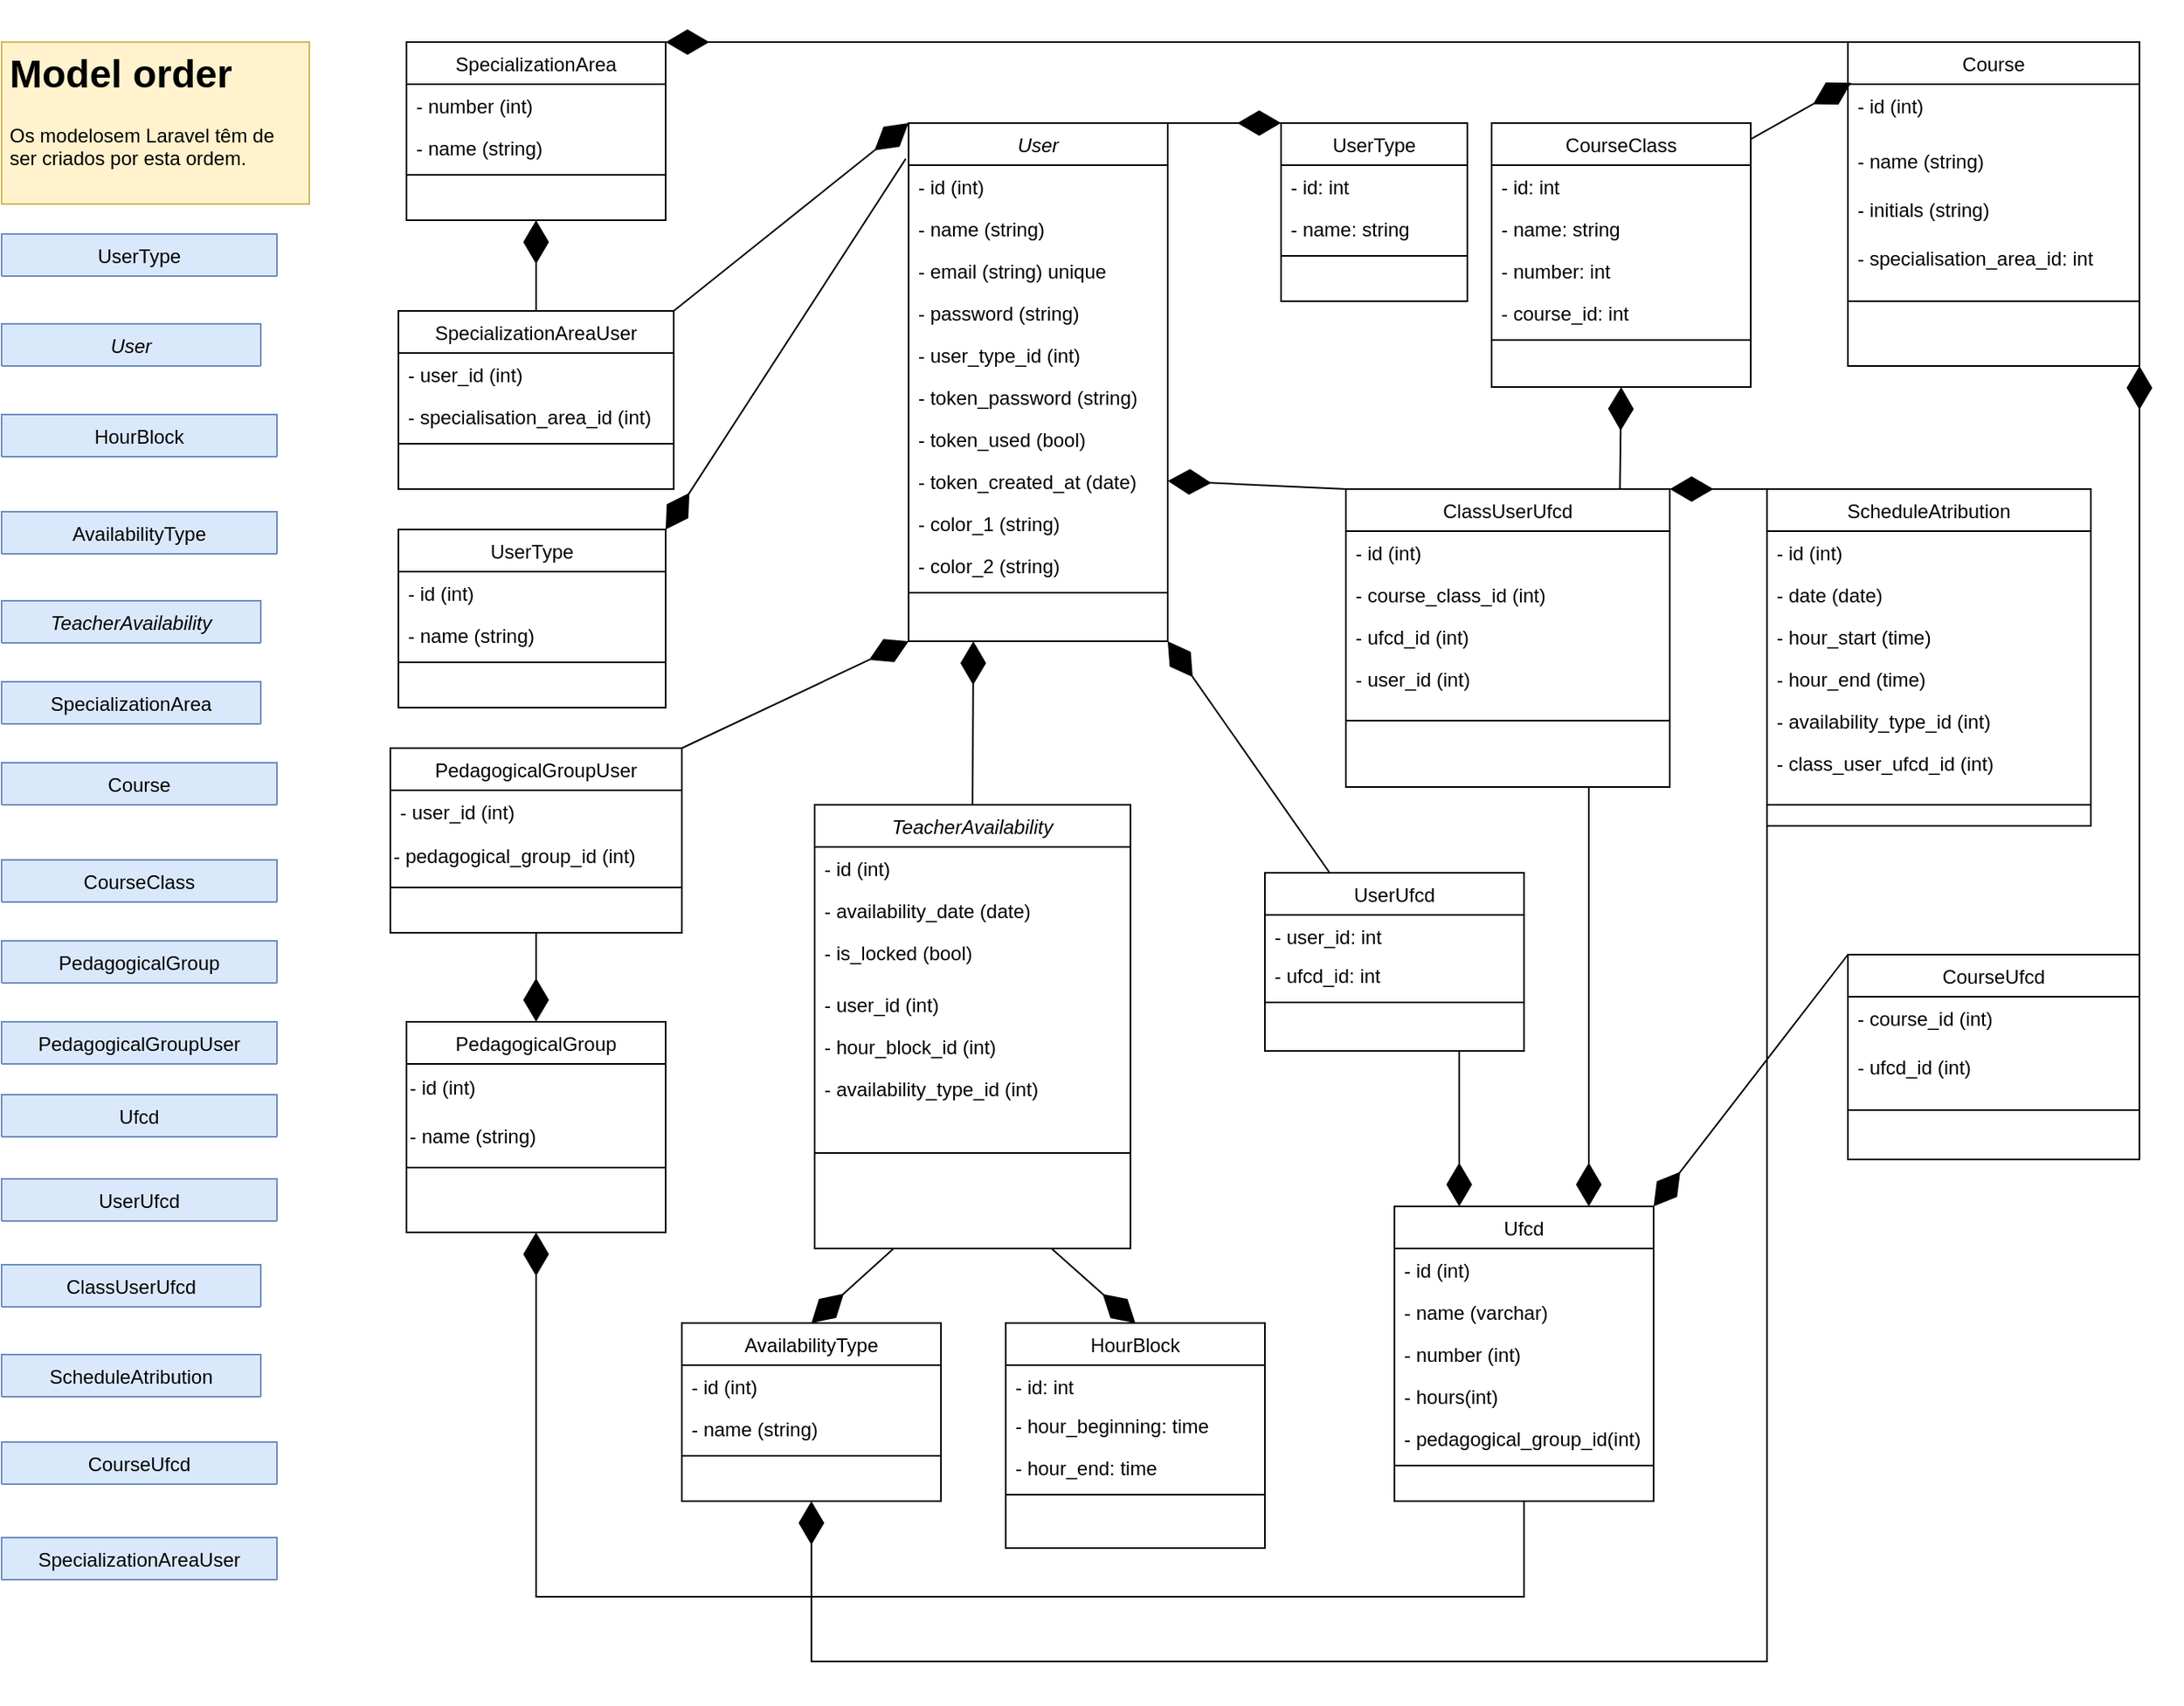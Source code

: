 <mxfile version="21.6.8" type="device">
  <diagram id="C5RBs43oDa-KdzZeNtuy" name="Page-1">
    <mxGraphModel dx="1424" dy="1940" grid="1" gridSize="10" guides="1" tooltips="1" connect="1" arrows="1" fold="1" page="1" pageScale="1" pageWidth="827" pageHeight="1169" math="0" shadow="0">
      <root>
        <mxCell id="WIyWlLk6GJQsqaUBKTNV-0" />
        <mxCell id="WIyWlLk6GJQsqaUBKTNV-1" parent="WIyWlLk6GJQsqaUBKTNV-0" />
        <mxCell id="zkfFHV4jXpPFQw0GAbJ--6" value="ScheduleAtribution" style="swimlane;fontStyle=0;align=center;verticalAlign=top;childLayout=stackLayout;horizontal=1;startSize=26;horizontalStack=0;resizeParent=1;resizeLast=0;collapsible=1;marginBottom=0;rounded=0;shadow=0;strokeWidth=1;" parent="WIyWlLk6GJQsqaUBKTNV-1" vertex="1">
          <mxGeometry x="1370" y="-844" width="200" height="208" as="geometry">
            <mxRectangle x="130" y="380" width="160" height="26" as="alternateBounds" />
          </mxGeometry>
        </mxCell>
        <mxCell id="zkfFHV4jXpPFQw0GAbJ--7" value="- id (int)" style="text;align=left;verticalAlign=top;spacingLeft=4;spacingRight=4;overflow=hidden;rotatable=0;points=[[0,0.5],[1,0.5]];portConstraint=eastwest;" parent="zkfFHV4jXpPFQw0GAbJ--6" vertex="1">
          <mxGeometry y="26" width="200" height="26" as="geometry" />
        </mxCell>
        <mxCell id="1Ysb5wcZxNaZWGirDd5u-2" value="- date (date)" style="text;align=left;verticalAlign=top;spacingLeft=4;spacingRight=4;overflow=hidden;rotatable=0;points=[[0,0.5],[1,0.5]];portConstraint=eastwest;rounded=0;shadow=0;html=0;" vertex="1" parent="zkfFHV4jXpPFQw0GAbJ--6">
          <mxGeometry y="52" width="200" height="26" as="geometry" />
        </mxCell>
        <mxCell id="zkfFHV4jXpPFQw0GAbJ--8" value="- hour_start (time)" style="text;align=left;verticalAlign=top;spacingLeft=4;spacingRight=4;overflow=hidden;rotatable=0;points=[[0,0.5],[1,0.5]];portConstraint=eastwest;rounded=0;shadow=0;html=0;" parent="zkfFHV4jXpPFQw0GAbJ--6" vertex="1">
          <mxGeometry y="78" width="200" height="26" as="geometry" />
        </mxCell>
        <mxCell id="uwKohxWAHjOvvjuOZLJz-4" value="- hour_end (time)" style="text;align=left;verticalAlign=top;spacingLeft=4;spacingRight=4;overflow=hidden;rotatable=0;points=[[0,0.5],[1,0.5]];portConstraint=eastwest;rounded=0;shadow=0;html=0;" parent="zkfFHV4jXpPFQw0GAbJ--6" vertex="1">
          <mxGeometry y="104" width="200" height="26" as="geometry" />
        </mxCell>
        <mxCell id="blowVpimQJgfHFu3aq48-7" value="- availability_type_id (int)" style="text;align=left;verticalAlign=top;spacingLeft=4;spacingRight=4;overflow=hidden;rotatable=0;points=[[0,0.5],[1,0.5]];portConstraint=eastwest;rounded=0;shadow=0;html=0;" parent="zkfFHV4jXpPFQw0GAbJ--6" vertex="1">
          <mxGeometry y="130" width="200" height="26" as="geometry" />
        </mxCell>
        <mxCell id="blowVpimQJgfHFu3aq48-8" value="- class_user_ufcd_id (int)" style="text;align=left;verticalAlign=top;spacingLeft=4;spacingRight=4;overflow=hidden;rotatable=0;points=[[0,0.5],[1,0.5]];portConstraint=eastwest;rounded=0;shadow=0;html=0;" parent="zkfFHV4jXpPFQw0GAbJ--6" vertex="1">
          <mxGeometry y="156" width="200" height="26" as="geometry" />
        </mxCell>
        <mxCell id="zkfFHV4jXpPFQw0GAbJ--9" value="" style="line;html=1;strokeWidth=1;align=left;verticalAlign=middle;spacingTop=-1;spacingLeft=3;spacingRight=3;rotatable=0;labelPosition=right;points=[];portConstraint=eastwest;" parent="zkfFHV4jXpPFQw0GAbJ--6" vertex="1">
          <mxGeometry y="182" width="200" height="26" as="geometry" />
        </mxCell>
        <mxCell id="zkfFHV4jXpPFQw0GAbJ--13" value="PedagogicalGroup" style="swimlane;fontStyle=0;align=center;verticalAlign=top;childLayout=stackLayout;horizontal=1;startSize=26;horizontalStack=0;resizeParent=1;resizeLast=0;collapsible=1;marginBottom=0;rounded=0;shadow=0;strokeWidth=1;" parent="WIyWlLk6GJQsqaUBKTNV-1" vertex="1">
          <mxGeometry x="530" y="-515" width="160" height="130" as="geometry">
            <mxRectangle x="340" y="380" width="170" height="26" as="alternateBounds" />
          </mxGeometry>
        </mxCell>
        <mxCell id="jHJUqvKcDwpoG7KgPXEZ-5" value="- id (int)" style="text;html=1;align=left;verticalAlign=middle;resizable=0;points=[];autosize=1;strokeColor=none;fillColor=none;" parent="zkfFHV4jXpPFQw0GAbJ--13" vertex="1">
          <mxGeometry y="26" width="160" height="30" as="geometry" />
        </mxCell>
        <mxCell id="jHJUqvKcDwpoG7KgPXEZ-1" value="- name (string)" style="text;html=1;align=left;verticalAlign=middle;resizable=0;points=[];autosize=1;strokeColor=none;fillColor=none;" parent="zkfFHV4jXpPFQw0GAbJ--13" vertex="1">
          <mxGeometry y="56" width="160" height="30" as="geometry" />
        </mxCell>
        <mxCell id="zkfFHV4jXpPFQw0GAbJ--15" value="" style="line;html=1;strokeWidth=1;align=left;verticalAlign=middle;spacingTop=-1;spacingLeft=3;spacingRight=3;rotatable=0;labelPosition=right;points=[];portConstraint=eastwest;" parent="zkfFHV4jXpPFQw0GAbJ--13" vertex="1">
          <mxGeometry y="86" width="160" height="8" as="geometry" />
        </mxCell>
        <mxCell id="zkfFHV4jXpPFQw0GAbJ--17" value="SpecializationArea" style="swimlane;fontStyle=0;align=center;verticalAlign=top;childLayout=stackLayout;horizontal=1;startSize=26;horizontalStack=0;resizeParent=1;resizeLast=0;collapsible=1;marginBottom=0;rounded=0;shadow=0;strokeWidth=1;" parent="WIyWlLk6GJQsqaUBKTNV-1" vertex="1">
          <mxGeometry x="530" y="-1120" width="160" height="110" as="geometry">
            <mxRectangle x="550" y="140" width="160" height="26" as="alternateBounds" />
          </mxGeometry>
        </mxCell>
        <mxCell id="zkfFHV4jXpPFQw0GAbJ--18" value="- number (int)" style="text;align=left;verticalAlign=top;spacingLeft=4;spacingRight=4;overflow=hidden;rotatable=0;points=[[0,0.5],[1,0.5]];portConstraint=eastwest;" parent="zkfFHV4jXpPFQw0GAbJ--17" vertex="1">
          <mxGeometry y="26" width="160" height="26" as="geometry" />
        </mxCell>
        <mxCell id="zkfFHV4jXpPFQw0GAbJ--24" value="- name (string)" style="text;align=left;verticalAlign=top;spacingLeft=4;spacingRight=4;overflow=hidden;rotatable=0;points=[[0,0.5],[1,0.5]];portConstraint=eastwest;" parent="zkfFHV4jXpPFQw0GAbJ--17" vertex="1">
          <mxGeometry y="52" width="160" height="26" as="geometry" />
        </mxCell>
        <mxCell id="zkfFHV4jXpPFQw0GAbJ--23" value="" style="line;html=1;strokeWidth=1;align=left;verticalAlign=middle;spacingTop=-1;spacingLeft=3;spacingRight=3;rotatable=0;labelPosition=right;points=[];portConstraint=eastwest;" parent="zkfFHV4jXpPFQw0GAbJ--17" vertex="1">
          <mxGeometry y="78" width="160" height="8" as="geometry" />
        </mxCell>
        <mxCell id="LtZa6qZEjwgRx2LmojuM-1" value="TeacherAvailability " style="swimlane;fontStyle=2;align=center;verticalAlign=top;childLayout=stackLayout;horizontal=1;startSize=26;horizontalStack=0;resizeParent=1;resizeLast=0;collapsible=1;marginBottom=0;rounded=0;shadow=0;strokeWidth=1;" parent="WIyWlLk6GJQsqaUBKTNV-1" vertex="1">
          <mxGeometry x="782" y="-649" width="195" height="274" as="geometry">
            <mxRectangle x="230" y="140" width="160" height="26" as="alternateBounds" />
          </mxGeometry>
        </mxCell>
        <mxCell id="LtZa6qZEjwgRx2LmojuM-2" value="- id (int)" style="text;align=left;verticalAlign=top;spacingLeft=4;spacingRight=4;overflow=hidden;rotatable=0;points=[[0,0.5],[1,0.5]];portConstraint=eastwest;" parent="LtZa6qZEjwgRx2LmojuM-1" vertex="1">
          <mxGeometry y="26" width="195" height="26" as="geometry" />
        </mxCell>
        <mxCell id="LtZa6qZEjwgRx2LmojuM-3" value="- availability_date (date)" style="text;align=left;verticalAlign=top;spacingLeft=4;spacingRight=4;overflow=hidden;rotatable=0;points=[[0,0.5],[1,0.5]];portConstraint=eastwest;rounded=0;shadow=0;html=0;" parent="LtZa6qZEjwgRx2LmojuM-1" vertex="1">
          <mxGeometry y="52" width="195" height="26" as="geometry" />
        </mxCell>
        <mxCell id="jHJUqvKcDwpoG7KgPXEZ-7" value="- is_locked (bool)" style="text;align=left;verticalAlign=top;spacingLeft=4;spacingRight=4;overflow=hidden;rotatable=0;points=[[0,0.5],[1,0.5]];portConstraint=eastwest;rounded=0;shadow=0;html=0;" parent="LtZa6qZEjwgRx2LmojuM-1" vertex="1">
          <mxGeometry y="78" width="195" height="32" as="geometry" />
        </mxCell>
        <mxCell id="awKy6bNK3U6Ne4K9uNtv-238" value="- user_id (int)" style="text;align=left;verticalAlign=top;spacingLeft=4;spacingRight=4;overflow=hidden;rotatable=0;points=[[0,0.5],[1,0.5]];portConstraint=eastwest;rounded=0;shadow=0;html=0;" parent="LtZa6qZEjwgRx2LmojuM-1" vertex="1">
          <mxGeometry y="110" width="195" height="26" as="geometry" />
        </mxCell>
        <mxCell id="awKy6bNK3U6Ne4K9uNtv-236" value="- hour_block_id (int)" style="text;align=left;verticalAlign=top;spacingLeft=4;spacingRight=4;overflow=hidden;rotatable=0;points=[[0,0.5],[1,0.5]];portConstraint=eastwest;rounded=0;shadow=0;html=0;" parent="LtZa6qZEjwgRx2LmojuM-1" vertex="1">
          <mxGeometry y="136" width="195" height="26" as="geometry" />
        </mxCell>
        <mxCell id="awKy6bNK3U6Ne4K9uNtv-237" value="- availability_type_id (int)" style="text;align=left;verticalAlign=top;spacingLeft=4;spacingRight=4;overflow=hidden;rotatable=0;points=[[0,0.5],[1,0.5]];portConstraint=eastwest;rounded=0;shadow=0;html=0;" parent="LtZa6qZEjwgRx2LmojuM-1" vertex="1">
          <mxGeometry y="162" width="195" height="26" as="geometry" />
        </mxCell>
        <mxCell id="LtZa6qZEjwgRx2LmojuM-5" value="" style="line;html=1;strokeWidth=1;align=left;verticalAlign=middle;spacingTop=-1;spacingLeft=3;spacingRight=3;rotatable=0;labelPosition=right;points=[];portConstraint=eastwest;" parent="LtZa6qZEjwgRx2LmojuM-1" vertex="1">
          <mxGeometry y="188" width="195" height="54" as="geometry" />
        </mxCell>
        <mxCell id="LtZa6qZEjwgRx2LmojuM-7" value="AvailabilityType" style="swimlane;fontStyle=0;align=center;verticalAlign=top;childLayout=stackLayout;horizontal=1;startSize=26;horizontalStack=0;resizeParent=1;resizeLast=0;collapsible=1;marginBottom=0;rounded=0;shadow=0;strokeWidth=1;" parent="WIyWlLk6GJQsqaUBKTNV-1" vertex="1">
          <mxGeometry x="700" y="-329" width="160" height="110" as="geometry">
            <mxRectangle x="340" y="380" width="170" height="26" as="alternateBounds" />
          </mxGeometry>
        </mxCell>
        <mxCell id="LtZa6qZEjwgRx2LmojuM-8" value="- id (int)" style="text;align=left;verticalAlign=top;spacingLeft=4;spacingRight=4;overflow=hidden;rotatable=0;points=[[0,0.5],[1,0.5]];portConstraint=eastwest;" parent="LtZa6qZEjwgRx2LmojuM-7" vertex="1">
          <mxGeometry y="26" width="160" height="26" as="geometry" />
        </mxCell>
        <mxCell id="awKy6bNK3U6Ne4K9uNtv-76" value="- name (string)" style="text;align=left;verticalAlign=top;spacingLeft=4;spacingRight=4;overflow=hidden;rotatable=0;points=[[0,0.5],[1,0.5]];portConstraint=eastwest;" parent="LtZa6qZEjwgRx2LmojuM-7" vertex="1">
          <mxGeometry y="52" width="160" height="26" as="geometry" />
        </mxCell>
        <mxCell id="LtZa6qZEjwgRx2LmojuM-9" value="" style="line;html=1;strokeWidth=1;align=left;verticalAlign=middle;spacingTop=-1;spacingLeft=3;spacingRight=3;rotatable=0;labelPosition=right;points=[];portConstraint=eastwest;" parent="LtZa6qZEjwgRx2LmojuM-7" vertex="1">
          <mxGeometry y="78" width="160" height="8" as="geometry" />
        </mxCell>
        <mxCell id="LtZa6qZEjwgRx2LmojuM-10" value="HourBlock" style="swimlane;fontStyle=0;align=center;verticalAlign=top;childLayout=stackLayout;horizontal=1;startSize=26;horizontalStack=0;resizeParent=1;resizeLast=0;collapsible=1;marginBottom=0;rounded=0;shadow=0;strokeWidth=1;" parent="WIyWlLk6GJQsqaUBKTNV-1" vertex="1">
          <mxGeometry x="900" y="-329" width="160" height="139" as="geometry">
            <mxRectangle x="340" y="380" width="170" height="26" as="alternateBounds" />
          </mxGeometry>
        </mxCell>
        <mxCell id="LtZa6qZEjwgRx2LmojuM-11" value="- id: int" style="text;align=left;verticalAlign=top;spacingLeft=4;spacingRight=4;overflow=hidden;rotatable=0;points=[[0,0.5],[1,0.5]];portConstraint=eastwest;" parent="LtZa6qZEjwgRx2LmojuM-10" vertex="1">
          <mxGeometry y="26" width="160" height="24" as="geometry" />
        </mxCell>
        <mxCell id="1Ysb5wcZxNaZWGirDd5u-0" value="- hour_beginning: time" style="text;align=left;verticalAlign=top;spacingLeft=4;spacingRight=4;overflow=hidden;rotatable=0;points=[[0,0.5],[1,0.5]];portConstraint=eastwest;" vertex="1" parent="LtZa6qZEjwgRx2LmojuM-10">
          <mxGeometry y="50" width="160" height="26" as="geometry" />
        </mxCell>
        <mxCell id="uwKohxWAHjOvvjuOZLJz-6" value="- hour_end: time" style="text;align=left;verticalAlign=top;spacingLeft=4;spacingRight=4;overflow=hidden;rotatable=0;points=[[0,0.5],[1,0.5]];portConstraint=eastwest;" parent="LtZa6qZEjwgRx2LmojuM-10" vertex="1">
          <mxGeometry y="76" width="160" height="26" as="geometry" />
        </mxCell>
        <mxCell id="LtZa6qZEjwgRx2LmojuM-12" value="" style="line;html=1;strokeWidth=1;align=left;verticalAlign=middle;spacingTop=-1;spacingLeft=3;spacingRight=3;rotatable=0;labelPosition=right;points=[];portConstraint=eastwest;" parent="LtZa6qZEjwgRx2LmojuM-10" vertex="1">
          <mxGeometry y="102" width="160" height="8" as="geometry" />
        </mxCell>
        <mxCell id="LtZa6qZEjwgRx2LmojuM-13" value="Ufcd" style="swimlane;fontStyle=0;align=center;verticalAlign=top;childLayout=stackLayout;horizontal=1;startSize=26;horizontalStack=0;resizeParent=1;resizeLast=0;collapsible=1;marginBottom=0;rounded=0;shadow=0;strokeWidth=1;" parent="WIyWlLk6GJQsqaUBKTNV-1" vertex="1">
          <mxGeometry x="1140" y="-401" width="160" height="182" as="geometry">
            <mxRectangle x="340" y="380" width="170" height="26" as="alternateBounds" />
          </mxGeometry>
        </mxCell>
        <mxCell id="LtZa6qZEjwgRx2LmojuM-14" value="- id (int)" style="text;align=left;verticalAlign=top;spacingLeft=4;spacingRight=4;overflow=hidden;rotatable=0;points=[[0,0.5],[1,0.5]];portConstraint=eastwest;" parent="LtZa6qZEjwgRx2LmojuM-13" vertex="1">
          <mxGeometry y="26" width="160" height="26" as="geometry" />
        </mxCell>
        <mxCell id="blowVpimQJgfHFu3aq48-3" value="- name (varchar)" style="text;align=left;verticalAlign=top;spacingLeft=4;spacingRight=4;overflow=hidden;rotatable=0;points=[[0,0.5],[1,0.5]];portConstraint=eastwest;" parent="LtZa6qZEjwgRx2LmojuM-13" vertex="1">
          <mxGeometry y="52" width="160" height="26" as="geometry" />
        </mxCell>
        <mxCell id="blowVpimQJgfHFu3aq48-4" value="- number (int)" style="text;align=left;verticalAlign=top;spacingLeft=4;spacingRight=4;overflow=hidden;rotatable=0;points=[[0,0.5],[1,0.5]];portConstraint=eastwest;" parent="LtZa6qZEjwgRx2LmojuM-13" vertex="1">
          <mxGeometry y="78" width="160" height="26" as="geometry" />
        </mxCell>
        <mxCell id="blowVpimQJgfHFu3aq48-5" value="- hours(int)" style="text;align=left;verticalAlign=top;spacingLeft=4;spacingRight=4;overflow=hidden;rotatable=0;points=[[0,0.5],[1,0.5]];portConstraint=eastwest;" parent="LtZa6qZEjwgRx2LmojuM-13" vertex="1">
          <mxGeometry y="104" width="160" height="26" as="geometry" />
        </mxCell>
        <mxCell id="blowVpimQJgfHFu3aq48-6" value="- pedagogical_group_id(int)" style="text;align=left;verticalAlign=top;spacingLeft=4;spacingRight=4;overflow=hidden;rotatable=0;points=[[0,0.5],[1,0.5]];portConstraint=eastwest;" parent="LtZa6qZEjwgRx2LmojuM-13" vertex="1">
          <mxGeometry y="130" width="160" height="26" as="geometry" />
        </mxCell>
        <mxCell id="LtZa6qZEjwgRx2LmojuM-15" value="" style="line;html=1;strokeWidth=1;align=left;verticalAlign=middle;spacingTop=-1;spacingLeft=3;spacingRight=3;rotatable=0;labelPosition=right;points=[];portConstraint=eastwest;" parent="LtZa6qZEjwgRx2LmojuM-13" vertex="1">
          <mxGeometry y="156" width="160" height="8" as="geometry" />
        </mxCell>
        <mxCell id="LtZa6qZEjwgRx2LmojuM-16" value="CourseClass" style="swimlane;fontStyle=0;align=center;verticalAlign=top;childLayout=stackLayout;horizontal=1;startSize=26;horizontalStack=0;resizeParent=1;resizeLast=0;collapsible=1;marginBottom=0;rounded=0;shadow=0;strokeWidth=1;" parent="WIyWlLk6GJQsqaUBKTNV-1" vertex="1">
          <mxGeometry x="1200" y="-1070" width="160" height="163" as="geometry">
            <mxRectangle x="340" y="380" width="170" height="26" as="alternateBounds" />
          </mxGeometry>
        </mxCell>
        <mxCell id="LtZa6qZEjwgRx2LmojuM-17" value="- id: int&#xa;" style="text;align=left;verticalAlign=top;spacingLeft=4;spacingRight=4;overflow=hidden;rotatable=0;points=[[0,0.5],[1,0.5]];portConstraint=eastwest;" parent="LtZa6qZEjwgRx2LmojuM-16" vertex="1">
          <mxGeometry y="26" width="160" height="26" as="geometry" />
        </mxCell>
        <mxCell id="awKy6bNK3U6Ne4K9uNtv-26" value="- name: string&#xa;" style="text;align=left;verticalAlign=top;spacingLeft=4;spacingRight=4;overflow=hidden;rotatable=0;points=[[0,0.5],[1,0.5]];portConstraint=eastwest;" parent="LtZa6qZEjwgRx2LmojuM-16" vertex="1">
          <mxGeometry y="52" width="160" height="26" as="geometry" />
        </mxCell>
        <mxCell id="uwKohxWAHjOvvjuOZLJz-1" value="- number: int" style="text;align=left;verticalAlign=top;spacingLeft=4;spacingRight=4;overflow=hidden;rotatable=0;points=[[0,0.5],[1,0.5]];portConstraint=eastwest;" parent="LtZa6qZEjwgRx2LmojuM-16" vertex="1">
          <mxGeometry y="78" width="160" height="26" as="geometry" />
        </mxCell>
        <mxCell id="uwKohxWAHjOvvjuOZLJz-3" value="- course_id: int" style="text;align=left;verticalAlign=top;spacingLeft=4;spacingRight=4;overflow=hidden;rotatable=0;points=[[0,0.5],[1,0.5]];portConstraint=eastwest;" parent="LtZa6qZEjwgRx2LmojuM-16" vertex="1">
          <mxGeometry y="104" width="160" height="26" as="geometry" />
        </mxCell>
        <mxCell id="LtZa6qZEjwgRx2LmojuM-18" value="" style="line;html=1;strokeWidth=1;align=left;verticalAlign=middle;spacingTop=-1;spacingLeft=3;spacingRight=3;rotatable=0;labelPosition=right;points=[];portConstraint=eastwest;" parent="LtZa6qZEjwgRx2LmojuM-16" vertex="1">
          <mxGeometry y="130" width="160" height="8" as="geometry" />
        </mxCell>
        <mxCell id="LtZa6qZEjwgRx2LmojuM-19" value="Course" style="swimlane;fontStyle=0;align=center;verticalAlign=top;childLayout=stackLayout;horizontal=1;startSize=26;horizontalStack=0;resizeParent=1;resizeLast=0;collapsible=1;marginBottom=0;rounded=0;shadow=0;strokeWidth=1;" parent="WIyWlLk6GJQsqaUBKTNV-1" vertex="1">
          <mxGeometry x="1420" y="-1120" width="180" height="200" as="geometry">
            <mxRectangle x="340" y="380" width="170" height="26" as="alternateBounds" />
          </mxGeometry>
        </mxCell>
        <mxCell id="LtZa6qZEjwgRx2LmojuM-20" value="- id (int)" style="text;align=left;verticalAlign=top;spacingLeft=4;spacingRight=4;overflow=hidden;rotatable=0;points=[[0,0.5],[1,0.5]];portConstraint=eastwest;" parent="LtZa6qZEjwgRx2LmojuM-19" vertex="1">
          <mxGeometry y="26" width="180" height="34" as="geometry" />
        </mxCell>
        <mxCell id="blowVpimQJgfHFu3aq48-0" value="- name (string)" style="text;align=left;verticalAlign=top;spacingLeft=4;spacingRight=4;overflow=hidden;rotatable=0;points=[[0,0.5],[1,0.5]];portConstraint=eastwest;" parent="LtZa6qZEjwgRx2LmojuM-19" vertex="1">
          <mxGeometry y="60" width="180" height="30" as="geometry" />
        </mxCell>
        <mxCell id="1Ysb5wcZxNaZWGirDd5u-3" value="- initials (string)" style="text;align=left;verticalAlign=top;spacingLeft=4;spacingRight=4;overflow=hidden;rotatable=0;points=[[0,0.5],[1,0.5]];portConstraint=eastwest;" vertex="1" parent="LtZa6qZEjwgRx2LmojuM-19">
          <mxGeometry y="90" width="180" height="30" as="geometry" />
        </mxCell>
        <mxCell id="uwKohxWAHjOvvjuOZLJz-8" value="- specialisation_area_id: int" style="text;align=left;verticalAlign=top;spacingLeft=4;spacingRight=4;overflow=hidden;rotatable=0;points=[[0,0.5],[1,0.5]];portConstraint=eastwest;" parent="LtZa6qZEjwgRx2LmojuM-19" vertex="1">
          <mxGeometry y="120" width="180" height="30" as="geometry" />
        </mxCell>
        <mxCell id="LtZa6qZEjwgRx2LmojuM-21" value="" style="line;html=1;strokeWidth=1;align=left;verticalAlign=middle;spacingTop=-1;spacingLeft=3;spacingRight=3;rotatable=0;labelPosition=right;points=[];portConstraint=eastwest;" parent="LtZa6qZEjwgRx2LmojuM-19" vertex="1">
          <mxGeometry y="150" width="180" height="20" as="geometry" />
        </mxCell>
        <mxCell id="zkfFHV4jXpPFQw0GAbJ--0" value="User" style="swimlane;fontStyle=2;align=center;verticalAlign=top;childLayout=stackLayout;horizontal=1;startSize=26;horizontalStack=0;resizeParent=1;resizeLast=0;collapsible=1;marginBottom=0;rounded=0;shadow=0;strokeWidth=1;" parent="WIyWlLk6GJQsqaUBKTNV-1" vertex="1">
          <mxGeometry x="840" y="-1070" width="160" height="320" as="geometry">
            <mxRectangle x="230" y="140" width="160" height="26" as="alternateBounds" />
          </mxGeometry>
        </mxCell>
        <mxCell id="zkfFHV4jXpPFQw0GAbJ--1" value="- id (int)" style="text;align=left;verticalAlign=top;spacingLeft=4;spacingRight=4;overflow=hidden;rotatable=0;points=[[0,0.5],[1,0.5]];portConstraint=eastwest;" parent="zkfFHV4jXpPFQw0GAbJ--0" vertex="1">
          <mxGeometry y="26" width="160" height="26" as="geometry" />
        </mxCell>
        <mxCell id="SwSNHOkzyelOd3VxYM5m-2" value="- name (string)" style="text;align=left;verticalAlign=top;spacingLeft=4;spacingRight=4;overflow=hidden;rotatable=0;points=[[0,0.5],[1,0.5]];portConstraint=eastwest;rounded=0;shadow=0;html=0;" parent="zkfFHV4jXpPFQw0GAbJ--0" vertex="1">
          <mxGeometry y="52" width="160" height="26" as="geometry" />
        </mxCell>
        <mxCell id="awKy6bNK3U6Ne4K9uNtv-0" value="- email (string) unique" style="text;align=left;verticalAlign=top;spacingLeft=4;spacingRight=4;overflow=hidden;rotatable=0;points=[[0,0.5],[1,0.5]];portConstraint=eastwest;rounded=0;shadow=0;html=0;" parent="zkfFHV4jXpPFQw0GAbJ--0" vertex="1">
          <mxGeometry y="78" width="160" height="26" as="geometry" />
        </mxCell>
        <mxCell id="awKy6bNK3U6Ne4K9uNtv-8" value="- password (string)" style="text;align=left;verticalAlign=top;spacingLeft=4;spacingRight=4;overflow=hidden;rotatable=0;points=[[0,0.5],[1,0.5]];portConstraint=eastwest;rounded=0;shadow=0;html=0;" parent="zkfFHV4jXpPFQw0GAbJ--0" vertex="1">
          <mxGeometry y="104" width="160" height="26" as="geometry" />
        </mxCell>
        <mxCell id="awKy6bNK3U6Ne4K9uNtv-281" value="- user_type_id (int)" style="text;align=left;verticalAlign=top;spacingLeft=4;spacingRight=4;overflow=hidden;rotatable=0;points=[[0,0.5],[1,0.5]];portConstraint=eastwest;rounded=0;shadow=0;html=0;" parent="zkfFHV4jXpPFQw0GAbJ--0" vertex="1">
          <mxGeometry y="130" width="160" height="26" as="geometry" />
        </mxCell>
        <mxCell id="Z3VJuawiQVvA8Trn1pHW-3" value="- token_password (string)" style="text;align=left;verticalAlign=top;spacingLeft=4;spacingRight=4;overflow=hidden;rotatable=0;points=[[0,0.5],[1,0.5]];portConstraint=eastwest;rounded=0;shadow=0;html=0;" parent="zkfFHV4jXpPFQw0GAbJ--0" vertex="1">
          <mxGeometry y="156" width="160" height="26" as="geometry" />
        </mxCell>
        <mxCell id="Z3VJuawiQVvA8Trn1pHW-5" value="- token_used (bool)" style="text;align=left;verticalAlign=top;spacingLeft=4;spacingRight=4;overflow=hidden;rotatable=0;points=[[0,0.5],[1,0.5]];portConstraint=eastwest;rounded=0;shadow=0;html=0;" parent="zkfFHV4jXpPFQw0GAbJ--0" vertex="1">
          <mxGeometry y="182" width="160" height="26" as="geometry" />
        </mxCell>
        <mxCell id="Z3VJuawiQVvA8Trn1pHW-2" value="- token_created_at (date)" style="text;align=left;verticalAlign=top;spacingLeft=4;spacingRight=4;overflow=hidden;rotatable=0;points=[[0,0.5],[1,0.5]];portConstraint=eastwest;rounded=0;shadow=0;html=0;" parent="zkfFHV4jXpPFQw0GAbJ--0" vertex="1">
          <mxGeometry y="208" width="160" height="26" as="geometry" />
        </mxCell>
        <mxCell id="zkfFHV4jXpPFQw0GAbJ--3" value="- color_1 (string)" style="text;align=left;verticalAlign=top;spacingLeft=4;spacingRight=4;overflow=hidden;rotatable=0;points=[[0,0.5],[1,0.5]];portConstraint=eastwest;rounded=0;shadow=0;html=0;" parent="zkfFHV4jXpPFQw0GAbJ--0" vertex="1">
          <mxGeometry y="234" width="160" height="26" as="geometry" />
        </mxCell>
        <mxCell id="awKy6bNK3U6Ne4K9uNtv-9" value="- color_2 (string)" style="text;align=left;verticalAlign=top;spacingLeft=4;spacingRight=4;overflow=hidden;rotatable=0;points=[[0,0.5],[1,0.5]];portConstraint=eastwest;rounded=0;shadow=0;html=0;" parent="zkfFHV4jXpPFQw0GAbJ--0" vertex="1">
          <mxGeometry y="260" width="160" height="26" as="geometry" />
        </mxCell>
        <mxCell id="zkfFHV4jXpPFQw0GAbJ--4" value="" style="line;html=1;strokeWidth=1;align=left;verticalAlign=middle;spacingTop=-1;spacingLeft=3;spacingRight=3;rotatable=0;labelPosition=right;points=[];portConstraint=eastwest;" parent="zkfFHV4jXpPFQw0GAbJ--0" vertex="1">
          <mxGeometry y="286" width="160" height="8" as="geometry" />
        </mxCell>
        <mxCell id="awKy6bNK3U6Ne4K9uNtv-20" value="" style="endArrow=diamondThin;endFill=1;endSize=24;html=1;rounded=0;entryX=1;entryY=0.5;entryDx=0;entryDy=0;exitX=0;exitY=0;exitDx=0;exitDy=0;" parent="WIyWlLk6GJQsqaUBKTNV-1" source="awKy6bNK3U6Ne4K9uNtv-31" target="Z3VJuawiQVvA8Trn1pHW-2" edge="1">
          <mxGeometry width="160" relative="1" as="geometry">
            <mxPoint x="570" y="-1230" as="sourcePoint" />
            <mxPoint x="730" y="-1230" as="targetPoint" />
          </mxGeometry>
        </mxCell>
        <mxCell id="awKy6bNK3U6Ne4K9uNtv-23" value="" style="endArrow=diamondThin;endFill=1;endSize=24;html=1;rounded=0;exitX=0.846;exitY=0.001;exitDx=0;exitDy=0;entryX=0.5;entryY=1;entryDx=0;entryDy=0;exitPerimeter=0;" parent="WIyWlLk6GJQsqaUBKTNV-1" source="awKy6bNK3U6Ne4K9uNtv-31" target="LtZa6qZEjwgRx2LmojuM-16" edge="1">
          <mxGeometry width="160" relative="1" as="geometry">
            <mxPoint x="580" y="-1220" as="sourcePoint" />
            <mxPoint x="1400" y="-870" as="targetPoint" />
          </mxGeometry>
        </mxCell>
        <mxCell id="awKy6bNK3U6Ne4K9uNtv-27" value="" style="endArrow=diamondThin;endFill=1;endSize=24;html=1;rounded=0;entryX=0.75;entryY=0;entryDx=0;entryDy=0;exitX=0.75;exitY=1;exitDx=0;exitDy=0;" parent="WIyWlLk6GJQsqaUBKTNV-1" source="awKy6bNK3U6Ne4K9uNtv-31" target="LtZa6qZEjwgRx2LmojuM-13" edge="1">
          <mxGeometry width="160" relative="1" as="geometry">
            <mxPoint x="1350" y="-670" as="sourcePoint" />
            <mxPoint x="750" y="-1210" as="targetPoint" />
          </mxGeometry>
        </mxCell>
        <mxCell id="awKy6bNK3U6Ne4K9uNtv-29" value="" style="endArrow=diamondThin;endFill=1;endSize=24;html=1;rounded=0;entryX=1;entryY=0;entryDx=0;entryDy=0;exitX=0;exitY=0;exitDx=0;exitDy=0;" parent="WIyWlLk6GJQsqaUBKTNV-1" source="LtZa6qZEjwgRx2LmojuM-19" target="zkfFHV4jXpPFQw0GAbJ--17" edge="1">
          <mxGeometry width="160" relative="1" as="geometry">
            <mxPoint x="590" y="-1210" as="sourcePoint" />
            <mxPoint x="750" y="-1210" as="targetPoint" />
          </mxGeometry>
        </mxCell>
        <mxCell id="awKy6bNK3U6Ne4K9uNtv-30" value="" style="endArrow=diamondThin;endFill=1;endSize=24;html=1;rounded=0;entryX=0.011;entryY=-0.025;entryDx=0;entryDy=0;exitX=1;exitY=0.061;exitDx=0;exitDy=0;exitPerimeter=0;entryPerimeter=0;" parent="WIyWlLk6GJQsqaUBKTNV-1" source="LtZa6qZEjwgRx2LmojuM-16" target="LtZa6qZEjwgRx2LmojuM-20" edge="1">
          <mxGeometry width="160" relative="1" as="geometry">
            <mxPoint x="590" y="-1210" as="sourcePoint" />
            <mxPoint x="1440" y="-940" as="targetPoint" />
          </mxGeometry>
        </mxCell>
        <mxCell id="awKy6bNK3U6Ne4K9uNtv-38" value="" style="endArrow=diamondThin;endFill=1;endSize=24;html=1;rounded=0;exitX=0;exitY=0;exitDx=0;exitDy=0;entryX=1;entryY=0;entryDx=0;entryDy=0;" parent="WIyWlLk6GJQsqaUBKTNV-1" source="zkfFHV4jXpPFQw0GAbJ--6" target="awKy6bNK3U6Ne4K9uNtv-31" edge="1">
          <mxGeometry width="160" relative="1" as="geometry">
            <mxPoint x="1600" y="-697" as="sourcePoint" />
            <mxPoint x="1430" y="-890" as="targetPoint" />
          </mxGeometry>
        </mxCell>
        <mxCell id="awKy6bNK3U6Ne4K9uNtv-31" value="ClassUserUfcd" style="swimlane;fontStyle=0;align=center;verticalAlign=top;childLayout=stackLayout;horizontal=1;startSize=26;horizontalStack=0;resizeParent=1;resizeLast=0;collapsible=1;marginBottom=0;rounded=0;shadow=0;strokeWidth=1;" parent="WIyWlLk6GJQsqaUBKTNV-1" vertex="1">
          <mxGeometry x="1110" y="-844" width="200" height="184" as="geometry">
            <mxRectangle x="130" y="380" width="160" height="26" as="alternateBounds" />
          </mxGeometry>
        </mxCell>
        <mxCell id="awKy6bNK3U6Ne4K9uNtv-32" value="- id (int)" style="text;align=left;verticalAlign=top;spacingLeft=4;spacingRight=4;overflow=hidden;rotatable=0;points=[[0,0.5],[1,0.5]];portConstraint=eastwest;" parent="awKy6bNK3U6Ne4K9uNtv-31" vertex="1">
          <mxGeometry y="26" width="200" height="26" as="geometry" />
        </mxCell>
        <mxCell id="awKy6bNK3U6Ne4K9uNtv-35" value="- course_class_id (int)" style="text;align=left;verticalAlign=top;spacingLeft=4;spacingRight=4;overflow=hidden;rotatable=0;points=[[0,0.5],[1,0.5]];portConstraint=eastwest;rounded=0;shadow=0;html=0;" parent="awKy6bNK3U6Ne4K9uNtv-31" vertex="1">
          <mxGeometry y="52" width="200" height="26" as="geometry" />
        </mxCell>
        <mxCell id="awKy6bNK3U6Ne4K9uNtv-36" value="- ufcd_id (int)" style="text;align=left;verticalAlign=top;spacingLeft=4;spacingRight=4;overflow=hidden;rotatable=0;points=[[0,0.5],[1,0.5]];portConstraint=eastwest;rounded=0;shadow=0;html=0;" parent="awKy6bNK3U6Ne4K9uNtv-31" vertex="1">
          <mxGeometry y="78" width="200" height="26" as="geometry" />
        </mxCell>
        <mxCell id="awKy6bNK3U6Ne4K9uNtv-39" value="- user_id (int)" style="text;align=left;verticalAlign=top;spacingLeft=4;spacingRight=4;overflow=hidden;rotatable=0;points=[[0,0.5],[1,0.5]];portConstraint=eastwest;rounded=0;shadow=0;html=0;" parent="awKy6bNK3U6Ne4K9uNtv-31" vertex="1">
          <mxGeometry y="104" width="200" height="26" as="geometry" />
        </mxCell>
        <mxCell id="awKy6bNK3U6Ne4K9uNtv-37" value="" style="line;html=1;strokeWidth=1;align=left;verticalAlign=middle;spacingTop=-1;spacingLeft=3;spacingRight=3;rotatable=0;labelPosition=right;points=[];portConstraint=eastwest;" parent="awKy6bNK3U6Ne4K9uNtv-31" vertex="1">
          <mxGeometry y="130" width="200" height="26" as="geometry" />
        </mxCell>
        <mxCell id="awKy6bNK3U6Ne4K9uNtv-40" value="CourseUfcd" style="swimlane;fontStyle=0;align=center;verticalAlign=top;childLayout=stackLayout;horizontal=1;startSize=26;horizontalStack=0;resizeParent=1;resizeLast=0;collapsible=1;marginBottom=0;rounded=0;shadow=0;strokeWidth=1;" parent="WIyWlLk6GJQsqaUBKTNV-1" vertex="1">
          <mxGeometry x="1420" y="-556.5" width="180" height="126.5" as="geometry">
            <mxRectangle x="340" y="380" width="170" height="26" as="alternateBounds" />
          </mxGeometry>
        </mxCell>
        <mxCell id="awKy6bNK3U6Ne4K9uNtv-42" value="- course_id (int)" style="text;align=left;verticalAlign=top;spacingLeft=4;spacingRight=4;overflow=hidden;rotatable=0;points=[[0,0.5],[1,0.5]];portConstraint=eastwest;" parent="awKy6bNK3U6Ne4K9uNtv-40" vertex="1">
          <mxGeometry y="26" width="180" height="30" as="geometry" />
        </mxCell>
        <mxCell id="awKy6bNK3U6Ne4K9uNtv-43" value="- ufcd_id (int)" style="text;align=left;verticalAlign=top;spacingLeft=4;spacingRight=4;overflow=hidden;rotatable=0;points=[[0,0.5],[1,0.5]];portConstraint=eastwest;" parent="awKy6bNK3U6Ne4K9uNtv-40" vertex="1">
          <mxGeometry y="56" width="180" height="30" as="geometry" />
        </mxCell>
        <mxCell id="awKy6bNK3U6Ne4K9uNtv-45" value="" style="line;html=1;strokeWidth=1;align=left;verticalAlign=middle;spacingTop=-1;spacingLeft=3;spacingRight=3;rotatable=0;labelPosition=right;points=[];portConstraint=eastwest;" parent="awKy6bNK3U6Ne4K9uNtv-40" vertex="1">
          <mxGeometry y="86" width="180" height="20" as="geometry" />
        </mxCell>
        <mxCell id="awKy6bNK3U6Ne4K9uNtv-53" value="" style="endArrow=diamondThin;endFill=1;endSize=24;html=1;rounded=0;exitX=1;exitY=0;exitDx=0;exitDy=0;entryX=1;entryY=1;entryDx=0;entryDy=0;" parent="WIyWlLk6GJQsqaUBKTNV-1" source="awKy6bNK3U6Ne4K9uNtv-40" target="LtZa6qZEjwgRx2LmojuM-19" edge="1">
          <mxGeometry width="160" relative="1" as="geometry">
            <mxPoint x="1570" y="-1240" as="sourcePoint" />
            <mxPoint x="1750" y="-910" as="targetPoint" />
          </mxGeometry>
        </mxCell>
        <mxCell id="awKy6bNK3U6Ne4K9uNtv-54" value="" style="endArrow=diamondThin;endFill=1;endSize=24;html=1;rounded=0;strokeWidth=1;entryX=1;entryY=0;entryDx=0;entryDy=0;exitX=0;exitY=0;exitDx=0;exitDy=0;" parent="WIyWlLk6GJQsqaUBKTNV-1" source="awKy6bNK3U6Ne4K9uNtv-40" target="LtZa6qZEjwgRx2LmojuM-13" edge="1">
          <mxGeometry width="160" relative="1" as="geometry">
            <mxPoint x="1330" y="-400" as="sourcePoint" />
            <mxPoint x="1910" y="-930" as="targetPoint" />
          </mxGeometry>
        </mxCell>
        <mxCell id="awKy6bNK3U6Ne4K9uNtv-57" value="PedagogicalGroupUser" style="swimlane;fontStyle=0;align=center;verticalAlign=top;childLayout=stackLayout;horizontal=1;startSize=26;horizontalStack=0;resizeParent=1;resizeLast=0;collapsible=1;marginBottom=0;rounded=0;shadow=0;strokeWidth=1;" parent="WIyWlLk6GJQsqaUBKTNV-1" vertex="1">
          <mxGeometry x="520" y="-684" width="180" height="114" as="geometry">
            <mxRectangle x="340" y="380" width="170" height="26" as="alternateBounds" />
          </mxGeometry>
        </mxCell>
        <mxCell id="awKy6bNK3U6Ne4K9uNtv-67" value="- user_id (int)" style="text;align=left;verticalAlign=top;spacingLeft=4;spacingRight=4;overflow=hidden;rotatable=0;points=[[0,0.5],[1,0.5]];portConstraint=eastwest;" parent="awKy6bNK3U6Ne4K9uNtv-57" vertex="1">
          <mxGeometry y="26" width="180" height="26" as="geometry" />
        </mxCell>
        <mxCell id="awKy6bNK3U6Ne4K9uNtv-66" value="- pedagogical_group_id (int)" style="text;html=1;align=left;verticalAlign=middle;resizable=0;points=[];autosize=1;strokeColor=none;fillColor=none;" parent="awKy6bNK3U6Ne4K9uNtv-57" vertex="1">
          <mxGeometry y="52" width="180" height="30" as="geometry" />
        </mxCell>
        <mxCell id="awKy6bNK3U6Ne4K9uNtv-60" value="" style="line;html=1;strokeWidth=1;align=left;verticalAlign=middle;spacingTop=-1;spacingLeft=3;spacingRight=3;rotatable=0;labelPosition=right;points=[];portConstraint=eastwest;" parent="awKy6bNK3U6Ne4K9uNtv-57" vertex="1">
          <mxGeometry y="82" width="180" height="8" as="geometry" />
        </mxCell>
        <mxCell id="awKy6bNK3U6Ne4K9uNtv-61" value="SpecializationAreaUser" style="swimlane;fontStyle=0;align=center;verticalAlign=top;childLayout=stackLayout;horizontal=1;startSize=26;horizontalStack=0;resizeParent=1;resizeLast=0;collapsible=1;marginBottom=0;rounded=0;shadow=0;strokeWidth=1;" parent="WIyWlLk6GJQsqaUBKTNV-1" vertex="1">
          <mxGeometry x="525" y="-954" width="170" height="110" as="geometry">
            <mxRectangle x="550" y="140" width="160" height="26" as="alternateBounds" />
          </mxGeometry>
        </mxCell>
        <mxCell id="awKy6bNK3U6Ne4K9uNtv-65" value="- user_id (int)" style="text;align=left;verticalAlign=top;spacingLeft=4;spacingRight=4;overflow=hidden;rotatable=0;points=[[0,0.5],[1,0.5]];portConstraint=eastwest;" parent="awKy6bNK3U6Ne4K9uNtv-61" vertex="1">
          <mxGeometry y="26" width="170" height="26" as="geometry" />
        </mxCell>
        <mxCell id="awKy6bNK3U6Ne4K9uNtv-62" value="- specialisation_area_id (int)" style="text;align=left;verticalAlign=top;spacingLeft=4;spacingRight=4;overflow=hidden;rotatable=0;points=[[0,0.5],[1,0.5]];portConstraint=eastwest;" parent="awKy6bNK3U6Ne4K9uNtv-61" vertex="1">
          <mxGeometry y="52" width="170" height="26" as="geometry" />
        </mxCell>
        <mxCell id="awKy6bNK3U6Ne4K9uNtv-64" value="" style="line;html=1;strokeWidth=1;align=left;verticalAlign=middle;spacingTop=-1;spacingLeft=3;spacingRight=3;rotatable=0;labelPosition=right;points=[];portConstraint=eastwest;" parent="awKy6bNK3U6Ne4K9uNtv-61" vertex="1">
          <mxGeometry y="78" width="170" height="8" as="geometry" />
        </mxCell>
        <mxCell id="awKy6bNK3U6Ne4K9uNtv-68" value="" style="endArrow=diamondThin;endFill=1;endSize=24;html=1;rounded=0;entryX=0;entryY=0;entryDx=0;entryDy=0;exitX=1;exitY=0;exitDx=0;exitDy=0;" parent="WIyWlLk6GJQsqaUBKTNV-1" source="awKy6bNK3U6Ne4K9uNtv-61" target="zkfFHV4jXpPFQw0GAbJ--0" edge="1">
          <mxGeometry width="160" relative="1" as="geometry">
            <mxPoint x="590" y="-1210" as="sourcePoint" />
            <mxPoint x="750" y="-1210" as="targetPoint" />
          </mxGeometry>
        </mxCell>
        <mxCell id="awKy6bNK3U6Ne4K9uNtv-69" value="" style="endArrow=diamondThin;endFill=1;endSize=24;html=1;rounded=0;entryX=0.5;entryY=1;entryDx=0;entryDy=0;exitX=0.5;exitY=0;exitDx=0;exitDy=0;" parent="WIyWlLk6GJQsqaUBKTNV-1" source="awKy6bNK3U6Ne4K9uNtv-61" target="zkfFHV4jXpPFQw0GAbJ--17" edge="1">
          <mxGeometry width="160" relative="1" as="geometry">
            <mxPoint x="720" y="-830" as="sourcePoint" />
            <mxPoint x="850" y="-865" as="targetPoint" />
          </mxGeometry>
        </mxCell>
        <mxCell id="awKy6bNK3U6Ne4K9uNtv-70" value="" style="endArrow=diamondThin;endFill=1;endSize=24;html=1;rounded=0;entryX=0.5;entryY=0;entryDx=0;entryDy=0;exitX=0.5;exitY=1;exitDx=0;exitDy=0;" parent="WIyWlLk6GJQsqaUBKTNV-1" source="awKy6bNK3U6Ne4K9uNtv-57" target="zkfFHV4jXpPFQw0GAbJ--13" edge="1">
          <mxGeometry width="160" relative="1" as="geometry">
            <mxPoint x="470" y="-559" as="sourcePoint" />
            <mxPoint x="430" y="-612" as="targetPoint" />
          </mxGeometry>
        </mxCell>
        <mxCell id="awKy6bNK3U6Ne4K9uNtv-72" value="" style="endArrow=diamondThin;endFill=1;endSize=24;html=1;rounded=0;entryX=0;entryY=1;entryDx=0;entryDy=0;exitX=1;exitY=0;exitDx=0;exitDy=0;" parent="WIyWlLk6GJQsqaUBKTNV-1" source="awKy6bNK3U6Ne4K9uNtv-57" target="zkfFHV4jXpPFQw0GAbJ--0" edge="1">
          <mxGeometry width="160" relative="1" as="geometry">
            <mxPoint x="713" y="-645" as="sourcePoint" />
            <mxPoint x="853" y="-680" as="targetPoint" />
          </mxGeometry>
        </mxCell>
        <mxCell id="awKy6bNK3U6Ne4K9uNtv-73" value="" style="endArrow=diamondThin;endFill=1;endSize=24;html=1;rounded=0;entryX=0.25;entryY=1;entryDx=0;entryDy=0;exitX=0.5;exitY=0;exitDx=0;exitDy=0;" parent="WIyWlLk6GJQsqaUBKTNV-1" source="LtZa6qZEjwgRx2LmojuM-1" target="zkfFHV4jXpPFQw0GAbJ--0" edge="1">
          <mxGeometry width="160" relative="1" as="geometry">
            <mxPoint x="1020" y="-684.0" as="sourcePoint" />
            <mxPoint x="870" y="-520" as="targetPoint" />
          </mxGeometry>
        </mxCell>
        <mxCell id="awKy6bNK3U6Ne4K9uNtv-74" value="" style="endArrow=diamondThin;endFill=1;endSize=24;html=1;rounded=0;entryX=0.5;entryY=0;entryDx=0;entryDy=0;exitX=0.75;exitY=1;exitDx=0;exitDy=0;" parent="WIyWlLk6GJQsqaUBKTNV-1" source="LtZa6qZEjwgRx2LmojuM-1" target="LtZa6qZEjwgRx2LmojuM-10" edge="1">
          <mxGeometry width="160" relative="1" as="geometry">
            <mxPoint x="1075" y="-500.0" as="sourcePoint" />
            <mxPoint x="880" y="-766" as="targetPoint" />
          </mxGeometry>
        </mxCell>
        <mxCell id="awKy6bNK3U6Ne4K9uNtv-75" value="" style="endArrow=diamondThin;endFill=1;endSize=24;html=1;rounded=0;entryX=0.5;entryY=0;entryDx=0;entryDy=0;exitX=0.25;exitY=1;exitDx=0;exitDy=0;" parent="WIyWlLk6GJQsqaUBKTNV-1" source="LtZa6qZEjwgRx2LmojuM-1" target="LtZa6qZEjwgRx2LmojuM-7" edge="1">
          <mxGeometry width="160" relative="1" as="geometry">
            <mxPoint x="965" y="-500.0" as="sourcePoint" />
            <mxPoint x="1140" y="-562" as="targetPoint" />
          </mxGeometry>
        </mxCell>
        <mxCell id="awKy6bNK3U6Ne4K9uNtv-178" value="User" style="swimlane;fontStyle=2;align=center;verticalAlign=top;childLayout=stackLayout;horizontal=1;startSize=26;horizontalStack=0;resizeParent=1;resizeLast=0;collapsible=1;marginBottom=0;rounded=0;shadow=0;strokeWidth=1;fillColor=#dae8fc;strokeColor=#6c8ebf;" parent="WIyWlLk6GJQsqaUBKTNV-1" collapsed="1" vertex="1">
          <mxGeometry x="280" y="-946" width="160" height="26" as="geometry">
            <mxRectangle x="1600" y="-1160" width="160" height="190" as="alternateBounds" />
          </mxGeometry>
        </mxCell>
        <mxCell id="awKy6bNK3U6Ne4K9uNtv-179" value="- id (int)" style="text;align=left;verticalAlign=top;spacingLeft=4;spacingRight=4;overflow=hidden;rotatable=0;points=[[0,0.5],[1,0.5]];portConstraint=eastwest;" parent="awKy6bNK3U6Ne4K9uNtv-178" vertex="1">
          <mxGeometry y="26" width="160" height="26" as="geometry" />
        </mxCell>
        <mxCell id="awKy6bNK3U6Ne4K9uNtv-180" value="- name (string)" style="text;align=left;verticalAlign=top;spacingLeft=4;spacingRight=4;overflow=hidden;rotatable=0;points=[[0,0.5],[1,0.5]];portConstraint=eastwest;rounded=0;shadow=0;html=0;" parent="awKy6bNK3U6Ne4K9uNtv-178" vertex="1">
          <mxGeometry y="52" width="160" height="26" as="geometry" />
        </mxCell>
        <mxCell id="awKy6bNK3U6Ne4K9uNtv-181" value="- email (string) unique" style="text;align=left;verticalAlign=top;spacingLeft=4;spacingRight=4;overflow=hidden;rotatable=0;points=[[0,0.5],[1,0.5]];portConstraint=eastwest;rounded=0;shadow=0;html=0;" parent="awKy6bNK3U6Ne4K9uNtv-178" vertex="1">
          <mxGeometry y="78" width="160" height="26" as="geometry" />
        </mxCell>
        <mxCell id="awKy6bNK3U6Ne4K9uNtv-182" value="- password (string)" style="text;align=left;verticalAlign=top;spacingLeft=4;spacingRight=4;overflow=hidden;rotatable=0;points=[[0,0.5],[1,0.5]];portConstraint=eastwest;rounded=0;shadow=0;html=0;" parent="awKy6bNK3U6Ne4K9uNtv-178" vertex="1">
          <mxGeometry y="104" width="160" height="26" as="geometry" />
        </mxCell>
        <mxCell id="awKy6bNK3U6Ne4K9uNtv-183" value="- login (string)" style="text;align=left;verticalAlign=top;spacingLeft=4;spacingRight=4;overflow=hidden;rotatable=0;points=[[0,0.5],[1,0.5]];portConstraint=eastwest;rounded=0;shadow=0;html=0;" parent="awKy6bNK3U6Ne4K9uNtv-178" vertex="1">
          <mxGeometry y="130" width="160" height="26" as="geometry" />
        </mxCell>
        <mxCell id="awKy6bNK3U6Ne4K9uNtv-184" value="" style="line;html=1;strokeWidth=1;align=left;verticalAlign=middle;spacingTop=-1;spacingLeft=3;spacingRight=3;rotatable=0;labelPosition=right;points=[];portConstraint=eastwest;" parent="awKy6bNK3U6Ne4K9uNtv-178" vertex="1">
          <mxGeometry y="156" width="160" height="8" as="geometry" />
        </mxCell>
        <mxCell id="awKy6bNK3U6Ne4K9uNtv-191" value="TeacherAvailability " style="swimlane;fontStyle=2;align=center;verticalAlign=top;childLayout=stackLayout;horizontal=1;startSize=26;horizontalStack=0;resizeParent=1;resizeLast=0;collapsible=1;marginBottom=0;rounded=0;shadow=0;strokeWidth=1;fillColor=#dae8fc;strokeColor=#6c8ebf;" parent="WIyWlLk6GJQsqaUBKTNV-1" collapsed="1" vertex="1">
          <mxGeometry x="280" y="-775" width="160" height="26" as="geometry">
            <mxRectangle x="1600" y="-740" width="160" height="260" as="alternateBounds" />
          </mxGeometry>
        </mxCell>
        <mxCell id="awKy6bNK3U6Ne4K9uNtv-192" value="- id (int)" style="text;align=left;verticalAlign=top;spacingLeft=4;spacingRight=4;overflow=hidden;rotatable=0;points=[[0,0.5],[1,0.5]];portConstraint=eastwest;" parent="awKy6bNK3U6Ne4K9uNtv-191" vertex="1">
          <mxGeometry y="26" width="160" height="26" as="geometry" />
        </mxCell>
        <mxCell id="awKy6bNK3U6Ne4K9uNtv-193" value="- availability_date (date)" style="text;align=left;verticalAlign=top;spacingLeft=4;spacingRight=4;overflow=hidden;rotatable=0;points=[[0,0.5],[1,0.5]];portConstraint=eastwest;rounded=0;shadow=0;html=0;" parent="awKy6bNK3U6Ne4K9uNtv-191" vertex="1">
          <mxGeometry y="52" width="160" height="26" as="geometry" />
        </mxCell>
        <mxCell id="awKy6bNK3U6Ne4K9uNtv-194" value="- hour_block_id (int)" style="text;align=left;verticalAlign=top;spacingLeft=4;spacingRight=4;overflow=hidden;rotatable=0;points=[[0,0.5],[1,0.5]];portConstraint=eastwest;rounded=0;shadow=0;html=0;" parent="awKy6bNK3U6Ne4K9uNtv-191" vertex="1">
          <mxGeometry y="78" width="160" height="32" as="geometry" />
        </mxCell>
        <mxCell id="awKy6bNK3U6Ne4K9uNtv-195" value="- is_locked (bool)" style="text;align=left;verticalAlign=top;spacingLeft=4;spacingRight=4;overflow=hidden;rotatable=0;points=[[0,0.5],[1,0.5]];portConstraint=eastwest;rounded=0;shadow=0;html=0;" parent="awKy6bNK3U6Ne4K9uNtv-191" vertex="1">
          <mxGeometry y="110" width="160" height="32" as="geometry" />
        </mxCell>
        <mxCell id="awKy6bNK3U6Ne4K9uNtv-196" value="- availability_type_id (int)" style="text;align=left;verticalAlign=top;spacingLeft=4;spacingRight=4;overflow=hidden;rotatable=0;points=[[0,0.5],[1,0.5]];portConstraint=eastwest;rounded=0;shadow=0;html=0;" parent="awKy6bNK3U6Ne4K9uNtv-191" vertex="1">
          <mxGeometry y="142" width="160" height="32" as="geometry" />
        </mxCell>
        <mxCell id="awKy6bNK3U6Ne4K9uNtv-197" value="- teacher_id (int)" style="text;align=left;verticalAlign=top;spacingLeft=4;spacingRight=4;overflow=hidden;rotatable=0;points=[[0,0.5],[1,0.5]];portConstraint=eastwest;rounded=0;shadow=0;html=0;" parent="awKy6bNK3U6Ne4K9uNtv-191" vertex="1">
          <mxGeometry y="174" width="160" height="32" as="geometry" />
        </mxCell>
        <mxCell id="awKy6bNK3U6Ne4K9uNtv-198" value="" style="line;html=1;strokeWidth=1;align=left;verticalAlign=middle;spacingTop=-1;spacingLeft=3;spacingRight=3;rotatable=0;labelPosition=right;points=[];portConstraint=eastwest;" parent="awKy6bNK3U6Ne4K9uNtv-191" vertex="1">
          <mxGeometry y="206" width="160" height="54" as="geometry" />
        </mxCell>
        <mxCell id="awKy6bNK3U6Ne4K9uNtv-199" value="Course" style="swimlane;fontStyle=0;align=center;verticalAlign=top;childLayout=stackLayout;horizontal=1;startSize=26;horizontalStack=0;resizeParent=1;resizeLast=0;collapsible=1;marginBottom=0;rounded=0;shadow=0;strokeWidth=1;fillColor=#dae8fc;strokeColor=#6c8ebf;" parent="WIyWlLk6GJQsqaUBKTNV-1" collapsed="1" vertex="1">
          <mxGeometry x="280" y="-675" width="170" height="26" as="geometry">
            <mxRectangle x="1600" y="-440" width="180" height="200" as="alternateBounds" />
          </mxGeometry>
        </mxCell>
        <mxCell id="awKy6bNK3U6Ne4K9uNtv-200" value="- id (int)" style="text;align=left;verticalAlign=top;spacingLeft=4;spacingRight=4;overflow=hidden;rotatable=0;points=[[0,0.5],[1,0.5]];portConstraint=eastwest;" parent="awKy6bNK3U6Ne4K9uNtv-199" vertex="1">
          <mxGeometry y="26" width="180" height="34" as="geometry" />
        </mxCell>
        <mxCell id="awKy6bNK3U6Ne4K9uNtv-201" value="- name (string)" style="text;align=left;verticalAlign=top;spacingLeft=4;spacingRight=4;overflow=hidden;rotatable=0;points=[[0,0.5],[1,0.5]];portConstraint=eastwest;" parent="awKy6bNK3U6Ne4K9uNtv-199" vertex="1">
          <mxGeometry y="60" width="180" height="30" as="geometry" />
        </mxCell>
        <mxCell id="awKy6bNK3U6Ne4K9uNtv-202" value="- number (int)" style="text;align=left;verticalAlign=top;spacingLeft=4;spacingRight=4;overflow=hidden;rotatable=0;points=[[0,0.5],[1,0.5]];portConstraint=eastwest;" parent="awKy6bNK3U6Ne4K9uNtv-199" vertex="1">
          <mxGeometry y="90" width="180" height="30" as="geometry" />
        </mxCell>
        <mxCell id="awKy6bNK3U6Ne4K9uNtv-203" value="- specialisation_area_id: int" style="text;align=left;verticalAlign=top;spacingLeft=4;spacingRight=4;overflow=hidden;rotatable=0;points=[[0,0.5],[1,0.5]];portConstraint=eastwest;" parent="awKy6bNK3U6Ne4K9uNtv-199" vertex="1">
          <mxGeometry y="120" width="180" height="30" as="geometry" />
        </mxCell>
        <mxCell id="awKy6bNK3U6Ne4K9uNtv-204" value="" style="line;html=1;strokeWidth=1;align=left;verticalAlign=middle;spacingTop=-1;spacingLeft=3;spacingRight=3;rotatable=0;labelPosition=right;points=[];portConstraint=eastwest;" parent="awKy6bNK3U6Ne4K9uNtv-199" vertex="1">
          <mxGeometry y="150" width="180" height="20" as="geometry" />
        </mxCell>
        <mxCell id="awKy6bNK3U6Ne4K9uNtv-205" value="CourseClass" style="swimlane;fontStyle=0;align=center;verticalAlign=top;childLayout=stackLayout;horizontal=1;startSize=26;horizontalStack=0;resizeParent=1;resizeLast=0;collapsible=1;marginBottom=0;rounded=0;shadow=0;strokeWidth=1;fillColor=#dae8fc;strokeColor=#6c8ebf;" parent="WIyWlLk6GJQsqaUBKTNV-1" collapsed="1" vertex="1">
          <mxGeometry x="280" y="-615" width="170" height="26" as="geometry">
            <mxRectangle x="1600" y="-210" width="160" height="163" as="alternateBounds" />
          </mxGeometry>
        </mxCell>
        <mxCell id="awKy6bNK3U6Ne4K9uNtv-206" value="- id: int&#xa;" style="text;align=left;verticalAlign=top;spacingLeft=4;spacingRight=4;overflow=hidden;rotatable=0;points=[[0,0.5],[1,0.5]];portConstraint=eastwest;" parent="awKy6bNK3U6Ne4K9uNtv-205" vertex="1">
          <mxGeometry y="26" width="160" height="26" as="geometry" />
        </mxCell>
        <mxCell id="awKy6bNK3U6Ne4K9uNtv-207" value="- name: string&#xa;" style="text;align=left;verticalAlign=top;spacingLeft=4;spacingRight=4;overflow=hidden;rotatable=0;points=[[0,0.5],[1,0.5]];portConstraint=eastwest;" parent="awKy6bNK3U6Ne4K9uNtv-205" vertex="1">
          <mxGeometry y="52" width="160" height="26" as="geometry" />
        </mxCell>
        <mxCell id="awKy6bNK3U6Ne4K9uNtv-208" value="- number: int" style="text;align=left;verticalAlign=top;spacingLeft=4;spacingRight=4;overflow=hidden;rotatable=0;points=[[0,0.5],[1,0.5]];portConstraint=eastwest;" parent="awKy6bNK3U6Ne4K9uNtv-205" vertex="1">
          <mxGeometry y="78" width="160" height="26" as="geometry" />
        </mxCell>
        <mxCell id="awKy6bNK3U6Ne4K9uNtv-209" value="- course_id: int" style="text;align=left;verticalAlign=top;spacingLeft=4;spacingRight=4;overflow=hidden;rotatable=0;points=[[0,0.5],[1,0.5]];portConstraint=eastwest;" parent="awKy6bNK3U6Ne4K9uNtv-205" vertex="1">
          <mxGeometry y="104" width="160" height="26" as="geometry" />
        </mxCell>
        <mxCell id="awKy6bNK3U6Ne4K9uNtv-210" value="" style="line;html=1;strokeWidth=1;align=left;verticalAlign=middle;spacingTop=-1;spacingLeft=3;spacingRight=3;rotatable=0;labelPosition=right;points=[];portConstraint=eastwest;" parent="awKy6bNK3U6Ne4K9uNtv-205" vertex="1">
          <mxGeometry y="130" width="160" height="8" as="geometry" />
        </mxCell>
        <mxCell id="awKy6bNK3U6Ne4K9uNtv-211" value="Ufcd" style="swimlane;fontStyle=0;align=center;verticalAlign=top;childLayout=stackLayout;horizontal=1;startSize=26;horizontalStack=0;resizeParent=1;resizeLast=0;collapsible=1;marginBottom=0;rounded=0;shadow=0;strokeWidth=1;fillColor=#dae8fc;strokeColor=#6c8ebf;" parent="WIyWlLk6GJQsqaUBKTNV-1" collapsed="1" vertex="1">
          <mxGeometry x="280" y="-470" width="170" height="26" as="geometry">
            <mxRectangle x="1640" y="-700" width="160" height="182" as="alternateBounds" />
          </mxGeometry>
        </mxCell>
        <mxCell id="awKy6bNK3U6Ne4K9uNtv-212" value="- id (int)" style="text;align=left;verticalAlign=top;spacingLeft=4;spacingRight=4;overflow=hidden;rotatable=0;points=[[0,0.5],[1,0.5]];portConstraint=eastwest;" parent="awKy6bNK3U6Ne4K9uNtv-211" vertex="1">
          <mxGeometry y="26" width="160" height="26" as="geometry" />
        </mxCell>
        <mxCell id="awKy6bNK3U6Ne4K9uNtv-213" value="- name (varchar)" style="text;align=left;verticalAlign=top;spacingLeft=4;spacingRight=4;overflow=hidden;rotatable=0;points=[[0,0.5],[1,0.5]];portConstraint=eastwest;" parent="awKy6bNK3U6Ne4K9uNtv-211" vertex="1">
          <mxGeometry y="52" width="160" height="26" as="geometry" />
        </mxCell>
        <mxCell id="awKy6bNK3U6Ne4K9uNtv-214" value="- number (int)" style="text;align=left;verticalAlign=top;spacingLeft=4;spacingRight=4;overflow=hidden;rotatable=0;points=[[0,0.5],[1,0.5]];portConstraint=eastwest;" parent="awKy6bNK3U6Ne4K9uNtv-211" vertex="1">
          <mxGeometry y="78" width="160" height="26" as="geometry" />
        </mxCell>
        <mxCell id="awKy6bNK3U6Ne4K9uNtv-215" value="- hours(int)" style="text;align=left;verticalAlign=top;spacingLeft=4;spacingRight=4;overflow=hidden;rotatable=0;points=[[0,0.5],[1,0.5]];portConstraint=eastwest;" parent="awKy6bNK3U6Ne4K9uNtv-211" vertex="1">
          <mxGeometry y="104" width="160" height="26" as="geometry" />
        </mxCell>
        <mxCell id="awKy6bNK3U6Ne4K9uNtv-216" value="- pedagogical_group_id(int)" style="text;align=left;verticalAlign=top;spacingLeft=4;spacingRight=4;overflow=hidden;rotatable=0;points=[[0,0.5],[1,0.5]];portConstraint=eastwest;" parent="awKy6bNK3U6Ne4K9uNtv-211" vertex="1">
          <mxGeometry y="130" width="160" height="26" as="geometry" />
        </mxCell>
        <mxCell id="awKy6bNK3U6Ne4K9uNtv-217" value="" style="line;html=1;strokeWidth=1;align=left;verticalAlign=middle;spacingTop=-1;spacingLeft=3;spacingRight=3;rotatable=0;labelPosition=right;points=[];portConstraint=eastwest;" parent="awKy6bNK3U6Ne4K9uNtv-211" vertex="1">
          <mxGeometry y="156" width="160" height="8" as="geometry" />
        </mxCell>
        <mxCell id="awKy6bNK3U6Ne4K9uNtv-218" value="SpecializationArea" style="swimlane;fontStyle=0;align=center;verticalAlign=top;childLayout=stackLayout;horizontal=1;startSize=26;horizontalStack=0;resizeParent=1;resizeLast=0;collapsible=1;marginBottom=0;rounded=0;shadow=0;strokeWidth=1;fillColor=#dae8fc;strokeColor=#6c8ebf;" parent="WIyWlLk6GJQsqaUBKTNV-1" collapsed="1" vertex="1">
          <mxGeometry x="280" y="-725" width="160" height="26" as="geometry">
            <mxRectangle x="350" y="-1000" width="160" height="110" as="alternateBounds" />
          </mxGeometry>
        </mxCell>
        <mxCell id="awKy6bNK3U6Ne4K9uNtv-219" value="- id (int)" style="text;align=left;verticalAlign=top;spacingLeft=4;spacingRight=4;overflow=hidden;rotatable=0;points=[[0,0.5],[1,0.5]];portConstraint=eastwest;" parent="awKy6bNK3U6Ne4K9uNtv-218" vertex="1">
          <mxGeometry y="26" width="160" height="26" as="geometry" />
        </mxCell>
        <mxCell id="awKy6bNK3U6Ne4K9uNtv-220" value="- name (string)" style="text;align=left;verticalAlign=top;spacingLeft=4;spacingRight=4;overflow=hidden;rotatable=0;points=[[0,0.5],[1,0.5]];portConstraint=eastwest;" parent="awKy6bNK3U6Ne4K9uNtv-218" vertex="1">
          <mxGeometry y="52" width="160" height="26" as="geometry" />
        </mxCell>
        <mxCell id="awKy6bNK3U6Ne4K9uNtv-221" value="" style="line;html=1;strokeWidth=1;align=left;verticalAlign=middle;spacingTop=-1;spacingLeft=3;spacingRight=3;rotatable=0;labelPosition=right;points=[];portConstraint=eastwest;" parent="awKy6bNK3U6Ne4K9uNtv-218" vertex="1">
          <mxGeometry y="78" width="160" height="8" as="geometry" />
        </mxCell>
        <mxCell id="awKy6bNK3U6Ne4K9uNtv-222" value="PedagogicalGroup" style="swimlane;fontStyle=0;align=center;verticalAlign=top;childLayout=stackLayout;horizontal=1;startSize=26;horizontalStack=0;resizeParent=1;resizeLast=0;collapsible=1;marginBottom=0;rounded=0;shadow=0;strokeWidth=1;fillColor=#dae8fc;strokeColor=#6c8ebf;" parent="WIyWlLk6GJQsqaUBKTNV-1" collapsed="1" vertex="1">
          <mxGeometry x="280" y="-565" width="170" height="26" as="geometry">
            <mxRectangle x="1620" y="-740" width="160" height="130" as="alternateBounds" />
          </mxGeometry>
        </mxCell>
        <mxCell id="awKy6bNK3U6Ne4K9uNtv-223" value="- name (string)" style="text;html=1;align=left;verticalAlign=middle;resizable=0;points=[];autosize=1;strokeColor=none;fillColor=none;" parent="awKy6bNK3U6Ne4K9uNtv-222" vertex="1">
          <mxGeometry y="26" width="160" height="30" as="geometry" />
        </mxCell>
        <mxCell id="awKy6bNK3U6Ne4K9uNtv-224" value="- id (int)" style="text;html=1;align=left;verticalAlign=middle;resizable=0;points=[];autosize=1;strokeColor=none;fillColor=none;" parent="awKy6bNK3U6Ne4K9uNtv-222" vertex="1">
          <mxGeometry y="56" width="160" height="30" as="geometry" />
        </mxCell>
        <mxCell id="awKy6bNK3U6Ne4K9uNtv-225" value="" style="line;html=1;strokeWidth=1;align=left;verticalAlign=middle;spacingTop=-1;spacingLeft=3;spacingRight=3;rotatable=0;labelPosition=right;points=[];portConstraint=eastwest;" parent="awKy6bNK3U6Ne4K9uNtv-222" vertex="1">
          <mxGeometry y="86" width="160" height="8" as="geometry" />
        </mxCell>
        <mxCell id="awKy6bNK3U6Ne4K9uNtv-226" value="HourBlock" style="swimlane;fontStyle=0;align=center;verticalAlign=top;childLayout=stackLayout;horizontal=1;startSize=26;horizontalStack=0;resizeParent=1;resizeLast=0;collapsible=1;marginBottom=0;rounded=0;shadow=0;strokeWidth=1;fillColor=#dae8fc;strokeColor=#6c8ebf;" parent="WIyWlLk6GJQsqaUBKTNV-1" collapsed="1" vertex="1">
          <mxGeometry x="280" y="-890" width="170" height="26" as="geometry">
            <mxRectangle x="1600" y="-1000" width="160" height="110" as="alternateBounds" />
          </mxGeometry>
        </mxCell>
        <mxCell id="awKy6bNK3U6Ne4K9uNtv-227" value="- id: int" style="text;align=left;verticalAlign=top;spacingLeft=4;spacingRight=4;overflow=hidden;rotatable=0;points=[[0,0.5],[1,0.5]];portConstraint=eastwest;" parent="awKy6bNK3U6Ne4K9uNtv-226" vertex="1">
          <mxGeometry y="26" width="160" height="24" as="geometry" />
        </mxCell>
        <mxCell id="awKy6bNK3U6Ne4K9uNtv-228" value="- hour: time" style="text;align=left;verticalAlign=top;spacingLeft=4;spacingRight=4;overflow=hidden;rotatable=0;points=[[0,0.5],[1,0.5]];portConstraint=eastwest;" parent="awKy6bNK3U6Ne4K9uNtv-226" vertex="1">
          <mxGeometry y="50" width="160" height="26" as="geometry" />
        </mxCell>
        <mxCell id="awKy6bNK3U6Ne4K9uNtv-229" value="" style="line;html=1;strokeWidth=1;align=left;verticalAlign=middle;spacingTop=-1;spacingLeft=3;spacingRight=3;rotatable=0;labelPosition=right;points=[];portConstraint=eastwest;" parent="awKy6bNK3U6Ne4K9uNtv-226" vertex="1">
          <mxGeometry y="76" width="160" height="8" as="geometry" />
        </mxCell>
        <mxCell id="awKy6bNK3U6Ne4K9uNtv-230" value="AvailabilityType" style="swimlane;fontStyle=0;align=center;verticalAlign=top;childLayout=stackLayout;horizontal=1;startSize=26;horizontalStack=0;resizeParent=1;resizeLast=0;collapsible=1;marginBottom=0;rounded=0;shadow=0;strokeWidth=1;fillColor=#dae8fc;strokeColor=#6c8ebf;" parent="WIyWlLk6GJQsqaUBKTNV-1" collapsed="1" vertex="1">
          <mxGeometry x="280" y="-830" width="170" height="26" as="geometry">
            <mxRectangle x="1600" y="-940" width="160" height="110" as="alternateBounds" />
          </mxGeometry>
        </mxCell>
        <mxCell id="awKy6bNK3U6Ne4K9uNtv-231" value="- id (int)" style="text;align=left;verticalAlign=top;spacingLeft=4;spacingRight=4;overflow=hidden;rotatable=0;points=[[0,0.5],[1,0.5]];portConstraint=eastwest;" parent="awKy6bNK3U6Ne4K9uNtv-230" vertex="1">
          <mxGeometry y="26" width="160" height="26" as="geometry" />
        </mxCell>
        <mxCell id="awKy6bNK3U6Ne4K9uNtv-232" value="- name (string)" style="text;align=left;verticalAlign=top;spacingLeft=4;spacingRight=4;overflow=hidden;rotatable=0;points=[[0,0.5],[1,0.5]];portConstraint=eastwest;" parent="awKy6bNK3U6Ne4K9uNtv-230" vertex="1">
          <mxGeometry y="52" width="160" height="26" as="geometry" />
        </mxCell>
        <mxCell id="awKy6bNK3U6Ne4K9uNtv-233" value="" style="line;html=1;strokeWidth=1;align=left;verticalAlign=middle;spacingTop=-1;spacingLeft=3;spacingRight=3;rotatable=0;labelPosition=right;points=[];portConstraint=eastwest;" parent="awKy6bNK3U6Ne4K9uNtv-230" vertex="1">
          <mxGeometry y="78" width="160" height="8" as="geometry" />
        </mxCell>
        <mxCell id="awKy6bNK3U6Ne4K9uNtv-247" value="ClassUserUfcd" style="swimlane;fontStyle=0;align=center;verticalAlign=top;childLayout=stackLayout;horizontal=1;startSize=26;horizontalStack=0;resizeParent=1;resizeLast=0;collapsible=1;marginBottom=0;rounded=0;shadow=0;strokeWidth=1;fillColor=#dae8fc;strokeColor=#6c8ebf;" parent="WIyWlLk6GJQsqaUBKTNV-1" collapsed="1" vertex="1">
          <mxGeometry x="280" y="-365" width="160" height="26" as="geometry">
            <mxRectangle x="1600" y="-584.5" width="200" height="184" as="alternateBounds" />
          </mxGeometry>
        </mxCell>
        <mxCell id="awKy6bNK3U6Ne4K9uNtv-248" value="- id (int)" style="text;align=left;verticalAlign=top;spacingLeft=4;spacingRight=4;overflow=hidden;rotatable=0;points=[[0,0.5],[1,0.5]];portConstraint=eastwest;" parent="awKy6bNK3U6Ne4K9uNtv-247" vertex="1">
          <mxGeometry y="26" width="200" height="26" as="geometry" />
        </mxCell>
        <mxCell id="awKy6bNK3U6Ne4K9uNtv-249" value="- class_id (int)" style="text;align=left;verticalAlign=top;spacingLeft=4;spacingRight=4;overflow=hidden;rotatable=0;points=[[0,0.5],[1,0.5]];portConstraint=eastwest;rounded=0;shadow=0;html=0;" parent="awKy6bNK3U6Ne4K9uNtv-247" vertex="1">
          <mxGeometry y="52" width="200" height="26" as="geometry" />
        </mxCell>
        <mxCell id="awKy6bNK3U6Ne4K9uNtv-250" value="- ufcd_id (int)" style="text;align=left;verticalAlign=top;spacingLeft=4;spacingRight=4;overflow=hidden;rotatable=0;points=[[0,0.5],[1,0.5]];portConstraint=eastwest;rounded=0;shadow=0;html=0;" parent="awKy6bNK3U6Ne4K9uNtv-247" vertex="1">
          <mxGeometry y="78" width="200" height="26" as="geometry" />
        </mxCell>
        <mxCell id="awKy6bNK3U6Ne4K9uNtv-251" value="- teacher_id (int)" style="text;align=left;verticalAlign=top;spacingLeft=4;spacingRight=4;overflow=hidden;rotatable=0;points=[[0,0.5],[1,0.5]];portConstraint=eastwest;rounded=0;shadow=0;html=0;" parent="awKy6bNK3U6Ne4K9uNtv-247" vertex="1">
          <mxGeometry y="104" width="200" height="26" as="geometry" />
        </mxCell>
        <mxCell id="awKy6bNK3U6Ne4K9uNtv-252" value="" style="line;html=1;strokeWidth=1;align=left;verticalAlign=middle;spacingTop=-1;spacingLeft=3;spacingRight=3;rotatable=0;labelPosition=right;points=[];portConstraint=eastwest;" parent="awKy6bNK3U6Ne4K9uNtv-247" vertex="1">
          <mxGeometry y="130" width="200" height="26" as="geometry" />
        </mxCell>
        <mxCell id="awKy6bNK3U6Ne4K9uNtv-253" value="CourseUfcd" style="swimlane;fontStyle=0;align=center;verticalAlign=top;childLayout=stackLayout;horizontal=1;startSize=26;horizontalStack=0;resizeParent=1;resizeLast=0;collapsible=1;marginBottom=0;rounded=0;shadow=0;strokeWidth=1;fillColor=#dae8fc;strokeColor=#6c8ebf;" parent="WIyWlLk6GJQsqaUBKTNV-1" collapsed="1" vertex="1">
          <mxGeometry x="280" y="-255.5" width="170" height="26" as="geometry">
            <mxRectangle x="1600" y="-529" width="180" height="200" as="alternateBounds" />
          </mxGeometry>
        </mxCell>
        <mxCell id="awKy6bNK3U6Ne4K9uNtv-254" value="- id (int)" style="text;align=left;verticalAlign=top;spacingLeft=4;spacingRight=4;overflow=hidden;rotatable=0;points=[[0,0.5],[1,0.5]];portConstraint=eastwest;" parent="awKy6bNK3U6Ne4K9uNtv-253" vertex="1">
          <mxGeometry y="26" width="180" height="34" as="geometry" />
        </mxCell>
        <mxCell id="awKy6bNK3U6Ne4K9uNtv-255" value="- course_id (int)" style="text;align=left;verticalAlign=top;spacingLeft=4;spacingRight=4;overflow=hidden;rotatable=0;points=[[0,0.5],[1,0.5]];portConstraint=eastwest;" parent="awKy6bNK3U6Ne4K9uNtv-253" vertex="1">
          <mxGeometry y="60" width="180" height="30" as="geometry" />
        </mxCell>
        <mxCell id="awKy6bNK3U6Ne4K9uNtv-256" value="- ufcd_id (int)" style="text;align=left;verticalAlign=top;spacingLeft=4;spacingRight=4;overflow=hidden;rotatable=0;points=[[0,0.5],[1,0.5]];portConstraint=eastwest;" parent="awKy6bNK3U6Ne4K9uNtv-253" vertex="1">
          <mxGeometry y="90" width="180" height="30" as="geometry" />
        </mxCell>
        <mxCell id="awKy6bNK3U6Ne4K9uNtv-257" value="- course_id: int" style="text;align=left;verticalAlign=top;spacingLeft=4;spacingRight=4;overflow=hidden;rotatable=0;points=[[0,0.5],[1,0.5]];portConstraint=eastwest;" parent="awKy6bNK3U6Ne4K9uNtv-253" vertex="1">
          <mxGeometry y="120" width="180" height="30" as="geometry" />
        </mxCell>
        <mxCell id="awKy6bNK3U6Ne4K9uNtv-258" value="" style="line;html=1;strokeWidth=1;align=left;verticalAlign=middle;spacingTop=-1;spacingLeft=3;spacingRight=3;rotatable=0;labelPosition=right;points=[];portConstraint=eastwest;" parent="awKy6bNK3U6Ne4K9uNtv-253" vertex="1">
          <mxGeometry y="150" width="180" height="20" as="geometry" />
        </mxCell>
        <mxCell id="awKy6bNK3U6Ne4K9uNtv-259" value="SpecializationAreaUser" style="swimlane;fontStyle=0;align=center;verticalAlign=top;childLayout=stackLayout;horizontal=1;startSize=26;horizontalStack=0;resizeParent=1;resizeLast=0;collapsible=1;marginBottom=0;rounded=0;shadow=0;strokeWidth=1;fillColor=#dae8fc;strokeColor=#6c8ebf;" parent="WIyWlLk6GJQsqaUBKTNV-1" collapsed="1" vertex="1">
          <mxGeometry x="280" y="-196.5" width="170" height="26" as="geometry">
            <mxRectangle x="1600" y="-470" width="170" height="110" as="alternateBounds" />
          </mxGeometry>
        </mxCell>
        <mxCell id="awKy6bNK3U6Ne4K9uNtv-260" value="- teacher_id (int)" style="text;align=left;verticalAlign=top;spacingLeft=4;spacingRight=4;overflow=hidden;rotatable=0;points=[[0,0.5],[1,0.5]];portConstraint=eastwest;" parent="awKy6bNK3U6Ne4K9uNtv-259" vertex="1">
          <mxGeometry y="26" width="170" height="26" as="geometry" />
        </mxCell>
        <mxCell id="awKy6bNK3U6Ne4K9uNtv-261" value="- specialisation_area_id (int)" style="text;align=left;verticalAlign=top;spacingLeft=4;spacingRight=4;overflow=hidden;rotatable=0;points=[[0,0.5],[1,0.5]];portConstraint=eastwest;" parent="awKy6bNK3U6Ne4K9uNtv-259" vertex="1">
          <mxGeometry y="52" width="170" height="26" as="geometry" />
        </mxCell>
        <mxCell id="awKy6bNK3U6Ne4K9uNtv-262" value="" style="line;html=1;strokeWidth=1;align=left;verticalAlign=middle;spacingTop=-1;spacingLeft=3;spacingRight=3;rotatable=0;labelPosition=right;points=[];portConstraint=eastwest;" parent="awKy6bNK3U6Ne4K9uNtv-259" vertex="1">
          <mxGeometry y="78" width="170" height="8" as="geometry" />
        </mxCell>
        <mxCell id="awKy6bNK3U6Ne4K9uNtv-263" value="PedagogicalGroupUser" style="swimlane;fontStyle=0;align=center;verticalAlign=top;childLayout=stackLayout;horizontal=1;startSize=26;horizontalStack=0;resizeParent=1;resizeLast=0;collapsible=1;marginBottom=0;rounded=0;shadow=0;strokeWidth=1;fillColor=#dae8fc;strokeColor=#6c8ebf;" parent="WIyWlLk6GJQsqaUBKTNV-1" collapsed="1" vertex="1">
          <mxGeometry x="280" y="-515" width="170" height="26" as="geometry">
            <mxRectangle x="1600" y="-417" width="180" height="130" as="alternateBounds" />
          </mxGeometry>
        </mxCell>
        <mxCell id="awKy6bNK3U6Ne4K9uNtv-264" value="- teacher_id (int)" style="text;align=left;verticalAlign=top;spacingLeft=4;spacingRight=4;overflow=hidden;rotatable=0;points=[[0,0.5],[1,0.5]];portConstraint=eastwest;" parent="awKy6bNK3U6Ne4K9uNtv-263" vertex="1">
          <mxGeometry y="26" width="180" height="26" as="geometry" />
        </mxCell>
        <mxCell id="awKy6bNK3U6Ne4K9uNtv-265" value="- pedagogical_group_id (int)" style="text;html=1;align=left;verticalAlign=middle;resizable=0;points=[];autosize=1;strokeColor=none;fillColor=none;" parent="awKy6bNK3U6Ne4K9uNtv-263" vertex="1">
          <mxGeometry y="52" width="180" height="30" as="geometry" />
        </mxCell>
        <mxCell id="awKy6bNK3U6Ne4K9uNtv-266" value="" style="line;html=1;strokeWidth=1;align=left;verticalAlign=middle;spacingTop=-1;spacingLeft=3;spacingRight=3;rotatable=0;labelPosition=right;points=[];portConstraint=eastwest;" parent="awKy6bNK3U6Ne4K9uNtv-263" vertex="1">
          <mxGeometry y="82" width="180" height="8" as="geometry" />
        </mxCell>
        <mxCell id="awKy6bNK3U6Ne4K9uNtv-267" value="ScheduleAtribution" style="swimlane;fontStyle=0;align=center;verticalAlign=top;childLayout=stackLayout;horizontal=1;startSize=26;horizontalStack=0;resizeParent=1;resizeLast=0;collapsible=1;marginBottom=0;rounded=0;shadow=0;strokeWidth=1;fillColor=#dae8fc;strokeColor=#6c8ebf;" parent="WIyWlLk6GJQsqaUBKTNV-1" collapsed="1" vertex="1">
          <mxGeometry x="280" y="-309.5" width="160" height="26" as="geometry">
            <mxRectangle x="1900" y="-498" width="200" height="184" as="alternateBounds" />
          </mxGeometry>
        </mxCell>
        <mxCell id="awKy6bNK3U6Ne4K9uNtv-268" value="- id (int)" style="text;align=left;verticalAlign=top;spacingLeft=4;spacingRight=4;overflow=hidden;rotatable=0;points=[[0,0.5],[1,0.5]];portConstraint=eastwest;" parent="awKy6bNK3U6Ne4K9uNtv-267" vertex="1">
          <mxGeometry y="26" width="200" height="26" as="geometry" />
        </mxCell>
        <mxCell id="awKy6bNK3U6Ne4K9uNtv-269" value="- scheudle_date_start (datetime)" style="text;align=left;verticalAlign=top;spacingLeft=4;spacingRight=4;overflow=hidden;rotatable=0;points=[[0,0.5],[1,0.5]];portConstraint=eastwest;rounded=0;shadow=0;html=0;" parent="awKy6bNK3U6Ne4K9uNtv-267" vertex="1">
          <mxGeometry y="52" width="200" height="26" as="geometry" />
        </mxCell>
        <mxCell id="awKy6bNK3U6Ne4K9uNtv-270" value="- schedule_date_end (datetime)" style="text;align=left;verticalAlign=top;spacingLeft=4;spacingRight=4;overflow=hidden;rotatable=0;points=[[0,0.5],[1,0.5]];portConstraint=eastwest;rounded=0;shadow=0;html=0;" parent="awKy6bNK3U6Ne4K9uNtv-267" vertex="1">
          <mxGeometry y="78" width="200" height="26" as="geometry" />
        </mxCell>
        <mxCell id="awKy6bNK3U6Ne4K9uNtv-271" value="- availability_type_id (int)" style="text;align=left;verticalAlign=top;spacingLeft=4;spacingRight=4;overflow=hidden;rotatable=0;points=[[0,0.5],[1,0.5]];portConstraint=eastwest;rounded=0;shadow=0;html=0;" parent="awKy6bNK3U6Ne4K9uNtv-267" vertex="1">
          <mxGeometry y="104" width="200" height="26" as="geometry" />
        </mxCell>
        <mxCell id="awKy6bNK3U6Ne4K9uNtv-272" value="- teacher_class_ufcd_id (int)" style="text;align=left;verticalAlign=top;spacingLeft=4;spacingRight=4;overflow=hidden;rotatable=0;points=[[0,0.5],[1,0.5]];portConstraint=eastwest;rounded=0;shadow=0;html=0;" parent="awKy6bNK3U6Ne4K9uNtv-267" vertex="1">
          <mxGeometry y="130" width="200" height="26" as="geometry" />
        </mxCell>
        <mxCell id="awKy6bNK3U6Ne4K9uNtv-273" value="" style="line;html=1;strokeWidth=1;align=left;verticalAlign=middle;spacingTop=-1;spacingLeft=3;spacingRight=3;rotatable=0;labelPosition=right;points=[];portConstraint=eastwest;" parent="awKy6bNK3U6Ne4K9uNtv-267" vertex="1">
          <mxGeometry y="156" width="200" height="26" as="geometry" />
        </mxCell>
        <mxCell id="awKy6bNK3U6Ne4K9uNtv-274" value="&lt;h1&gt;Model order&lt;br&gt;&lt;/h1&gt;&lt;p&gt;Os modelosem Laravel têm de ser criados por esta ordem.&lt;br&gt;&lt;/p&gt;" style="text;html=1;strokeColor=#d6b656;fillColor=#fff2cc;spacing=5;spacingTop=-20;whiteSpace=wrap;overflow=hidden;rounded=0;" parent="WIyWlLk6GJQsqaUBKTNV-1" vertex="1">
          <mxGeometry x="280" y="-1120" width="190" height="100" as="geometry" />
        </mxCell>
        <mxCell id="awKy6bNK3U6Ne4K9uNtv-282" value="UserType" style="swimlane;fontStyle=0;align=center;verticalAlign=top;childLayout=stackLayout;horizontal=1;startSize=26;horizontalStack=0;resizeParent=1;resizeLast=0;collapsible=1;marginBottom=0;rounded=0;shadow=0;strokeWidth=1;" parent="WIyWlLk6GJQsqaUBKTNV-1" vertex="1">
          <mxGeometry x="525" y="-819" width="165" height="110" as="geometry">
            <mxRectangle x="340" y="380" width="170" height="26" as="alternateBounds" />
          </mxGeometry>
        </mxCell>
        <mxCell id="awKy6bNK3U6Ne4K9uNtv-283" value="- id (int)" style="text;align=left;verticalAlign=top;spacingLeft=4;spacingRight=4;overflow=hidden;rotatable=0;points=[[0,0.5],[1,0.5]];portConstraint=eastwest;" parent="awKy6bNK3U6Ne4K9uNtv-282" vertex="1">
          <mxGeometry y="26" width="165" height="26" as="geometry" />
        </mxCell>
        <mxCell id="awKy6bNK3U6Ne4K9uNtv-284" value="- name (string)" style="text;align=left;verticalAlign=top;spacingLeft=4;spacingRight=4;overflow=hidden;rotatable=0;points=[[0,0.5],[1,0.5]];portConstraint=eastwest;" parent="awKy6bNK3U6Ne4K9uNtv-282" vertex="1">
          <mxGeometry y="52" width="165" height="26" as="geometry" />
        </mxCell>
        <mxCell id="awKy6bNK3U6Ne4K9uNtv-285" value="" style="line;html=1;strokeWidth=1;align=left;verticalAlign=middle;spacingTop=-1;spacingLeft=3;spacingRight=3;rotatable=0;labelPosition=right;points=[];portConstraint=eastwest;" parent="awKy6bNK3U6Ne4K9uNtv-282" vertex="1">
          <mxGeometry y="78" width="165" height="8" as="geometry" />
        </mxCell>
        <mxCell id="awKy6bNK3U6Ne4K9uNtv-286" value="" style="endArrow=diamondThin;endFill=1;endSize=24;html=1;rounded=0;entryX=1;entryY=0;entryDx=0;entryDy=0;exitX=-0.011;exitY=0.069;exitDx=0;exitDy=0;exitPerimeter=0;" parent="WIyWlLk6GJQsqaUBKTNV-1" source="zkfFHV4jXpPFQw0GAbJ--0" target="awKy6bNK3U6Ne4K9uNtv-282" edge="1">
          <mxGeometry width="160" relative="1" as="geometry">
            <mxPoint x="750" y="-820" as="sourcePoint" />
            <mxPoint x="620" y="-1000" as="targetPoint" />
          </mxGeometry>
        </mxCell>
        <mxCell id="awKy6bNK3U6Ne4K9uNtv-291" value="UserType" style="swimlane;fontStyle=0;align=center;verticalAlign=top;childLayout=stackLayout;horizontal=1;startSize=26;horizontalStack=0;resizeParent=1;resizeLast=0;collapsible=1;marginBottom=0;rounded=0;shadow=0;strokeWidth=1;fillColor=#dae8fc;strokeColor=#6c8ebf;" parent="WIyWlLk6GJQsqaUBKTNV-1" collapsed="1" vertex="1">
          <mxGeometry x="280" y="-1001.5" width="170" height="26" as="geometry">
            <mxRectangle x="52.5" y="-940" width="165" height="110" as="alternateBounds" />
          </mxGeometry>
        </mxCell>
        <mxCell id="awKy6bNK3U6Ne4K9uNtv-292" value="- id (int)" style="text;align=left;verticalAlign=top;spacingLeft=4;spacingRight=4;overflow=hidden;rotatable=0;points=[[0,0.5],[1,0.5]];portConstraint=eastwest;" parent="awKy6bNK3U6Ne4K9uNtv-291" vertex="1">
          <mxGeometry y="26" width="165" height="26" as="geometry" />
        </mxCell>
        <mxCell id="awKy6bNK3U6Ne4K9uNtv-293" value="- name (string)" style="text;align=left;verticalAlign=top;spacingLeft=4;spacingRight=4;overflow=hidden;rotatable=0;points=[[0,0.5],[1,0.5]];portConstraint=eastwest;" parent="awKy6bNK3U6Ne4K9uNtv-291" vertex="1">
          <mxGeometry y="52" width="165" height="26" as="geometry" />
        </mxCell>
        <mxCell id="awKy6bNK3U6Ne4K9uNtv-294" value="" style="line;html=1;strokeWidth=1;align=left;verticalAlign=middle;spacingTop=-1;spacingLeft=3;spacingRight=3;rotatable=0;labelPosition=right;points=[];portConstraint=eastwest;" parent="awKy6bNK3U6Ne4K9uNtv-291" vertex="1">
          <mxGeometry y="78" width="165" height="8" as="geometry" />
        </mxCell>
        <mxCell id="awKy6bNK3U6Ne4K9uNtv-296" value="UserUfcd" style="swimlane;fontStyle=0;align=center;verticalAlign=top;childLayout=stackLayout;horizontal=1;startSize=26;horizontalStack=0;resizeParent=1;resizeLast=0;collapsible=1;marginBottom=0;rounded=0;shadow=0;strokeWidth=1;" parent="WIyWlLk6GJQsqaUBKTNV-1" vertex="1">
          <mxGeometry x="1060" y="-607" width="160" height="110" as="geometry">
            <mxRectangle x="340" y="380" width="170" height="26" as="alternateBounds" />
          </mxGeometry>
        </mxCell>
        <mxCell id="awKy6bNK3U6Ne4K9uNtv-297" value="- user_id: int" style="text;align=left;verticalAlign=top;spacingLeft=4;spacingRight=4;overflow=hidden;rotatable=0;points=[[0,0.5],[1,0.5]];portConstraint=eastwest;" parent="awKy6bNK3U6Ne4K9uNtv-296" vertex="1">
          <mxGeometry y="26" width="160" height="24" as="geometry" />
        </mxCell>
        <mxCell id="awKy6bNK3U6Ne4K9uNtv-298" value="- ufcd_id: int" style="text;align=left;verticalAlign=top;spacingLeft=4;spacingRight=4;overflow=hidden;rotatable=0;points=[[0,0.5],[1,0.5]];portConstraint=eastwest;" parent="awKy6bNK3U6Ne4K9uNtv-296" vertex="1">
          <mxGeometry y="50" width="160" height="26" as="geometry" />
        </mxCell>
        <mxCell id="awKy6bNK3U6Ne4K9uNtv-299" value="" style="line;html=1;strokeWidth=1;align=left;verticalAlign=middle;spacingTop=-1;spacingLeft=3;spacingRight=3;rotatable=0;labelPosition=right;points=[];portConstraint=eastwest;" parent="awKy6bNK3U6Ne4K9uNtv-296" vertex="1">
          <mxGeometry y="76" width="160" height="8" as="geometry" />
        </mxCell>
        <mxCell id="awKy6bNK3U6Ne4K9uNtv-302" value="" style="endArrow=diamondThin;endFill=1;endSize=24;html=1;rounded=0;entryX=1;entryY=1;entryDx=0;entryDy=0;exitX=0.25;exitY=0;exitDx=0;exitDy=0;" parent="WIyWlLk6GJQsqaUBKTNV-1" source="awKy6bNK3U6Ne4K9uNtv-296" target="zkfFHV4jXpPFQw0GAbJ--0" edge="1">
          <mxGeometry width="160" relative="1" as="geometry">
            <mxPoint x="890" y="-639" as="sourcePoint" />
            <mxPoint x="890" y="-790" as="targetPoint" />
          </mxGeometry>
        </mxCell>
        <mxCell id="awKy6bNK3U6Ne4K9uNtv-303" value="" style="endArrow=diamondThin;endFill=1;endSize=24;html=1;rounded=0;entryX=0.25;entryY=0;entryDx=0;entryDy=0;exitX=0.75;exitY=1;exitDx=0;exitDy=0;" parent="WIyWlLk6GJQsqaUBKTNV-1" source="awKy6bNK3U6Ne4K9uNtv-296" target="LtZa6qZEjwgRx2LmojuM-13" edge="1">
          <mxGeometry width="160" relative="1" as="geometry">
            <mxPoint x="1110" y="-597" as="sourcePoint" />
            <mxPoint x="1010" y="-790" as="targetPoint" />
          </mxGeometry>
        </mxCell>
        <mxCell id="awKy6bNK3U6Ne4K9uNtv-304" value="UserUfcd" style="swimlane;fontStyle=0;align=center;verticalAlign=top;childLayout=stackLayout;horizontal=1;startSize=26;horizontalStack=0;resizeParent=1;resizeLast=0;collapsible=1;marginBottom=0;rounded=0;shadow=0;strokeWidth=1;fillColor=#dae8fc;strokeColor=#6c8ebf;" parent="WIyWlLk6GJQsqaUBKTNV-1" collapsed="1" vertex="1">
          <mxGeometry x="280" y="-418" width="170" height="26" as="geometry">
            <mxRectangle x="260" y="-460" width="160" height="110" as="alternateBounds" />
          </mxGeometry>
        </mxCell>
        <mxCell id="awKy6bNK3U6Ne4K9uNtv-305" value="- User_id: int" style="text;align=left;verticalAlign=top;spacingLeft=4;spacingRight=4;overflow=hidden;rotatable=0;points=[[0,0.5],[1,0.5]];portConstraint=eastwest;" parent="awKy6bNK3U6Ne4K9uNtv-304" vertex="1">
          <mxGeometry y="26" width="160" height="24" as="geometry" />
        </mxCell>
        <mxCell id="awKy6bNK3U6Ne4K9uNtv-306" value="- Ufcd_id: int" style="text;align=left;verticalAlign=top;spacingLeft=4;spacingRight=4;overflow=hidden;rotatable=0;points=[[0,0.5],[1,0.5]];portConstraint=eastwest;" parent="awKy6bNK3U6Ne4K9uNtv-304" vertex="1">
          <mxGeometry y="50" width="160" height="26" as="geometry" />
        </mxCell>
        <mxCell id="awKy6bNK3U6Ne4K9uNtv-307" value="" style="line;html=1;strokeWidth=1;align=left;verticalAlign=middle;spacingTop=-1;spacingLeft=3;spacingRight=3;rotatable=0;labelPosition=right;points=[];portConstraint=eastwest;" parent="awKy6bNK3U6Ne4K9uNtv-304" vertex="1">
          <mxGeometry y="76" width="160" height="8" as="geometry" />
        </mxCell>
        <mxCell id="Z3VJuawiQVvA8Trn1pHW-1" value="" style="endArrow=diamondThin;endFill=1;endSize=24;html=1;rounded=0;entryX=0.5;entryY=1;entryDx=0;entryDy=0;exitX=0.5;exitY=1;exitDx=0;exitDy=0;" parent="WIyWlLk6GJQsqaUBKTNV-1" source="LtZa6qZEjwgRx2LmojuM-13" target="zkfFHV4jXpPFQw0GAbJ--13" edge="1">
          <mxGeometry width="160" relative="1" as="geometry">
            <mxPoint x="850" y="-170" as="sourcePoint" />
            <mxPoint x="850" y="-115" as="targetPoint" />
            <Array as="points">
              <mxPoint x="1220" y="-160" />
              <mxPoint x="610" y="-160" />
            </Array>
          </mxGeometry>
        </mxCell>
        <mxCell id="Z3VJuawiQVvA8Trn1pHW-7" value="UserType" style="swimlane;fontStyle=0;align=center;verticalAlign=top;childLayout=stackLayout;horizontal=1;startSize=26;horizontalStack=0;resizeParent=1;resizeLast=0;collapsible=1;marginBottom=0;rounded=0;shadow=0;strokeWidth=1;" parent="WIyWlLk6GJQsqaUBKTNV-1" vertex="1">
          <mxGeometry x="1070" y="-1070" width="115" height="110" as="geometry">
            <mxRectangle x="340" y="380" width="170" height="26" as="alternateBounds" />
          </mxGeometry>
        </mxCell>
        <mxCell id="Z3VJuawiQVvA8Trn1pHW-8" value="- id: int&#xa;" style="text;align=left;verticalAlign=top;spacingLeft=4;spacingRight=4;overflow=hidden;rotatable=0;points=[[0,0.5],[1,0.5]];portConstraint=eastwest;" parent="Z3VJuawiQVvA8Trn1pHW-7" vertex="1">
          <mxGeometry y="26" width="115" height="26" as="geometry" />
        </mxCell>
        <mxCell id="Z3VJuawiQVvA8Trn1pHW-9" value="- name: string&#xa;" style="text;align=left;verticalAlign=top;spacingLeft=4;spacingRight=4;overflow=hidden;rotatable=0;points=[[0,0.5],[1,0.5]];portConstraint=eastwest;" parent="Z3VJuawiQVvA8Trn1pHW-7" vertex="1">
          <mxGeometry y="52" width="115" height="26" as="geometry" />
        </mxCell>
        <mxCell id="Z3VJuawiQVvA8Trn1pHW-12" value="" style="line;html=1;strokeWidth=1;align=left;verticalAlign=middle;spacingTop=-1;spacingLeft=3;spacingRight=3;rotatable=0;labelPosition=right;points=[];portConstraint=eastwest;" parent="Z3VJuawiQVvA8Trn1pHW-7" vertex="1">
          <mxGeometry y="78" width="115" height="8" as="geometry" />
        </mxCell>
        <mxCell id="Z3VJuawiQVvA8Trn1pHW-13" value="" style="endArrow=diamondThin;endFill=1;endSize=24;html=1;rounded=0;exitX=1;exitY=0;exitDx=0;exitDy=0;entryX=0;entryY=0;entryDx=0;entryDy=0;" parent="WIyWlLk6GJQsqaUBKTNV-1" source="zkfFHV4jXpPFQw0GAbJ--0" target="Z3VJuawiQVvA8Trn1pHW-7" edge="1">
          <mxGeometry width="160" relative="1" as="geometry">
            <mxPoint x="1120" y="-834" as="sourcePoint" />
            <mxPoint x="1060" y="-910" as="targetPoint" />
          </mxGeometry>
        </mxCell>
        <mxCell id="1Ysb5wcZxNaZWGirDd5u-1" value="" style="endArrow=diamondThin;endFill=1;endSize=24;html=1;rounded=0;entryX=0.5;entryY=1;entryDx=0;entryDy=0;exitX=0;exitY=1;exitDx=0;exitDy=0;" edge="1" parent="WIyWlLk6GJQsqaUBKTNV-1" source="zkfFHV4jXpPFQw0GAbJ--6" target="LtZa6qZEjwgRx2LmojuM-7">
          <mxGeometry width="160" relative="1" as="geometry">
            <mxPoint x="840" y="-215.5" as="sourcePoint" />
            <mxPoint x="789" y="-169.5" as="targetPoint" />
            <Array as="points">
              <mxPoint x="1370" y="-120" />
              <mxPoint x="780" y="-120" />
            </Array>
          </mxGeometry>
        </mxCell>
      </root>
    </mxGraphModel>
  </diagram>
</mxfile>
